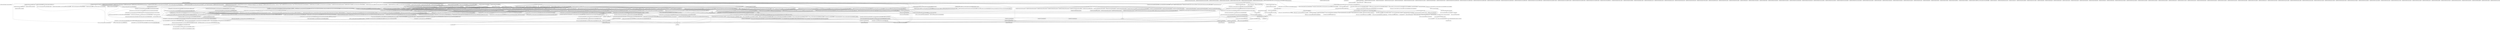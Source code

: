 digraph "Call graph: lammps.ll" {
	label="Call graph: lammps.ll";

	Node0x55da44027b70 [shape=record,label="{_ZN9LAMMPS_NS4Comm16coord2proc_setupEv}"];
	Node0x55da4401f6f0 [shape=record,label="{_ZN9LAMMPS_NS9CommBrick18forward_comm_arrayEiPPd}"];
	Node0x55da439ea030 [shape=record,label="{_ZN9LAMMPS_NS6Modify14post_integrateEv}"];
	Node0x55da439e8e70 [shape=record,label="{_ZN9LAMMPS_NS6Modify17initial_integrateEi}"];
	Node0x55da439e61b0 [shape=record,label="{_ZN9LAMMPS_NS6Modify17setup_pre_reverseEii}"];
	Node0x55da439e3470 [shape=record,label="{_ZN9LAMMPS_NS6Modify19setup_post_neighborEv}"];
	Node0x55da439e49f0 [shape=record,label="{_ZN9LAMMPS_NS6Modify15setup_pre_forceEi}"];
	Node0x55da4453f500 [shape=record,label="{_ZN9LAMMPS_NS6LAMMPS12has_git_infoEv}"];
	Node0x55da43b0b750 [shape=record,label="{_ZN9LAMMPS_NS6LAMMPS10git_commitEv}"];
	Node0x55da43b02180 [shape=record,label="{_ZN9LAMMPS_NS6LAMMPS10git_branchEv}"];
	Node0x55da43aea2b0 [shape=record,label="{_ZN9LAMMPS_NS6LAMMPS14git_descriptorEv}"];
	Node0x55da43ad49f0 [shape=record,label="{_ZN9LAMMPS_NS6LAMMPSC2ERSt6vectorINSt7__cxx1112basic_stringIcSt11char_traitsIcESaIcEEESaIS7_EEP19ompi_communicator_t}"];
	Node0x55da43ad49f0 -> Node0x55da43ab3e50;
	Node0x55da43ad49f0 -> Node0x55da43e44e80;
	Node0x55da43ad49f0 -> Node0x55da43bef890;
	Node0x55da43ad49f0 -> Node0x55da43b30ff0;
	Node0x55da43ad49f0 -> Node0x55da43b11330;
	Node0x55da43ab3e50 [shape=record,label="{_ZNKSt6vectorINSt7__cxx1112basic_stringIcSt11char_traitsIcESaIcEEESaIS5_EE4sizeEv}"];
	Node0x55da43e44e80 [shape=record,label="{_ZN9LAMMPS_NS6LAMMPS13argv_pointersERSt6vectorINSt7__cxx1112basic_stringIcSt11char_traitsIcESaIcEEESaIS7_EE}"];
	Node0x55da43e44e80 -> Node0x55da43e4b8b0;
	Node0x55da43e44e80 -> Node0x55da43ab3e50;
	Node0x55da43e44e80 -> Node0x55da43e49e00;
	Node0x55da43e44e80 -> Node0x55da43e483b0;
	Node0x55da43e44e80 -> Node0x55da43e46930;
	Node0x55da43e44e80 -> Node0x55da43e522b0;
	Node0x55da43e44e80 -> Node0x55da43e50830;
	Node0x55da43e44e80 -> Node0x55da43e4edb0;
	Node0x55da43e44e80 -> Node0x55da43e4d330;
	Node0x55da43e44e80 -> Node0x55da43e58cb0;
	Node0x55da43e44e80 -> Node0x55da43b11330;
	Node0x55da43e522b0 [shape=record,label="{_ZN9__gnu_cxxneIPNSt7__cxx1112basic_stringIcSt11char_traitsIcESaIcEEESt6vectorIS6_SaIS6_EEEEbRKNS_17__normal_iteratorIT_T0_EESG_}"];
	Node0x55da43e522b0 -> Node0x55da43fc4570;
	Node0x55da43bef890 [shape=record,label="{_ZNSt6vectorIPcSaIS0_EE4dataEv}"];
	Node0x55da43bef890 -> Node0x55da43e57230;
	Node0x55da43b30ff0 [shape=record,label="{_ZN9LAMMPS_NS6LAMMPSC2EiPPcP19ompi_communicator_t}"];
	Node0x55da43b30ff0 -> Node0x55da43e557b0;
	Node0x55da43b30ff0 -> Node0x55da43e53d30;
	Node0x55da43b30ff0 -> Node0x55da43e64630;
	Node0x55da43b30ff0 -> Node0x55da43e5f6b0;
	Node0x55da43b30ff0 -> Node0x55da43ec2cb0;
	Node0x55da43b30ff0 -> Node0x55da43e5dc30;
	Node0x55da43b30ff0 -> Node0x55da43e5c1b0;
	Node0x55da43b30ff0 -> Node0x55da43e5a730;
	Node0x55da43b30ff0 -> Node0x55da43e660b0;
	Node0x55da43b30ff0 -> Node0x55da43ec96b0;
	Node0x55da43b30ff0 -> Node0x55da43e62bb0;
	Node0x55da43b30ff0 -> Node0x55da43ebdd30;
	Node0x55da43b30ff0 -> Node0x55da43e71a30;
	Node0x55da43b30ff0 -> Node0x55da43e734b0;
	Node0x55da43b30ff0 -> Node0x55da4453f500;
	Node0x55da43b30ff0 -> Node0x55da43e61130;
	Node0x55da43b30ff0 -> Node0x55da43e8c230;
	Node0x55da43b30ff0 -> Node0x55da43e6cab0;
	Node0x55da43b30ff0 -> Node0x55da43aea2b0;
	Node0x55da43b30ff0 -> Node0x55da43e6b030;
	Node0x55da43b30ff0 -> Node0x55da43e695b0;
	Node0x55da43b30ff0 -> Node0x55da43e67b30;
	Node0x55da43b30ff0 -> Node0x55da43ec7c30;
	Node0x55da43b30ff0 -> Node0x55da43ebf7b0;
	Node0x55da43b30ff0 -> Node0x55da43ec1230;
	Node0x55da43b30ff0 -> Node0x55da43e6ffb0;
	Node0x55da43b30ff0 -> Node0x55da43eb7330;
	Node0x55da43b30ff0 -> Node0x55da43eb8db0;
	Node0x55da43b30ff0 -> Node0x55da43e7d3b0;
	Node0x55da43b30ff0 -> Node0x55da43eba830;
	Node0x55da43b30ff0 -> Node0x55da43ebc2b0;
	Node0x55da43b30ff0 -> Node0x55da43eb0930;
	Node0x55da43b30ff0 -> Node0x55da43e6e530;
	Node0x55da43b30ff0 -> Node0x55da43e79eb0;
	Node0x55da43b30ff0 -> Node0x55da43e78430;
	Node0x55da43b30ff0 -> Node0x55da43eb23b0;
	Node0x55da43b30ff0 -> Node0x55da43e769b0;
	Node0x55da43b30ff0 -> Node0x55da43e74f30;
	Node0x55da43b30ff0 -> Node0x55da43e808b0;
	Node0x55da43b30ff0 -> Node0x55da43e7ee30;
	Node0x55da43b30ff0 -> Node0x55da43eb58b0;
	Node0x55da43b30ff0 -> Node0x55da43eb3e30;
	Node0x55da43b30ff0 -> Node0x55da43ea9f30;
	Node0x55da43b30ff0 -> Node0x55da43e96130;
	Node0x55da43b30ff0 -> Node0x55da43ead430;
	Node0x55da43b30ff0 -> Node0x55da43eab9b0;
	Node0x55da43b30ff0 -> Node0x55da43eaeeb0;
	Node0x55da43b30ff0 -> Node0x55da43e99630;
	Node0x55da43b30ff0 -> Node0x55da43e946b0;
	Node0x55da43b30ff0 -> Node0x55da43e88d30;
	Node0x55da43b30ff0 -> Node0x55da43ea4fb0;
	Node0x55da43b30ff0 -> Node0x55da43ea6a30;
	Node0x55da43b30ff0 -> Node0x55da43ea84b0;
	Node0x55da43b30ff0 -> Node0x55da43ea3530;
	Node0x55da43b30ff0 -> Node0x55da43e9cb30;
	Node0x55da43b30ff0 -> Node0x55da43e9e5b0;
	Node0x55da43b30ff0 -> Node0x55da43e7b930;
	Node0x55da43b30ff0 -> Node0x55da43ea0030;
	Node0x55da43b30ff0 -> Node0x55da43ea1ab0;
	Node0x55da43b30ff0 -> Node0x55da43e97bb0;
	Node0x55da43b30ff0 -> Node0x55da43e911b0;
	Node0x55da43b30ff0 -> Node0x55da43e92c30;
	Node0x55da43b30ff0 -> Node0x55da43e9b0b0;
	Node0x55da43b30ff0 -> Node0x55da43e8f730;
	Node0x55da43b30ff0 -> Node0x55da43e8a7b0;
	Node0x55da43b30ff0 -> Node0x55da43e83db0;
	Node0x55da43b30ff0 -> Node0x55da43e8dcb0;
	Node0x55da43b30ff0 -> Node0x55da43e82330;
	Node0x55da43b30ff0 -> Node0x55da43e85830;
	Node0x55da43b30ff0 -> Node0x55da43e872b0;
	Node0x55da43e734b0 [shape=record,label="{_ZN3fmt6v9_lmp7vformatB5cxx11ENS0_17basic_string_viewIcEENS0_17basic_format_argsINS0_20basic_format_contextINS0_8appenderEcEEEE}"];
	Node0x55da43e557b0 [shape=record,label="{_Znwm}"];
	Node0x55da43e53d30 [shape=record,label="{_ZN9LAMMPS_NS6MemoryC1EPNS_6LAMMPSE}"];
	Node0x55da43e6ffb0 [shape=record,label="{_ZdlPv}"];
	Node0x55da43e5f6b0 [shape=record,label="{_ZN9LAMMPS_NS5ErrorC1EPNS_6LAMMPSE}"];
	Node0x55da43e5dc30 [shape=record,label="{_ZN9LAMMPS_NS8UniverseC1EPNS_6LAMMPSEP19ompi_communicator_t}"];
	Node0x55da43e660b0 [shape=record,label="{_ZN9LAMMPS_NS5utils8date2numERKNSt7__cxx1112basic_stringIcSt11char_traitsIcESaIcEEE}"];
	Node0x55da43e5c1b0 [shape=record,label="{_ZNSaIcEC1Ev}"];
	Node0x55da43e5a730 [shape=record,label="{_ZNSt7__cxx1112basic_stringIcSt11char_traitsIcESaIcEEC2IS3_EEPKcRKS3_}"];
	Node0x55da43e5a730 -> Node0x55da43ecb130;
	Node0x55da43e5a730 -> Node0x55da43ed9270;
	Node0x55da43e5a730 -> Node0x55da43e6cab0;
	Node0x55da43e5a730 -> Node0x55da43ed8530;
	Node0x55da43e5a730 -> Node0x55da43ed6ab0;
	Node0x55da43e64630 [shape=record,label="{_ZNSt7__cxx1112basic_stringIcSt11char_traitsIcESaIcEED1Ev}"];
	Node0x55da43e62bb0 [shape=record,label="{_ZNSaIcED1Ev}"];
	Node0x55da43e61130 [shape=record,label="{_ZSteqIcSt11char_traitsIcESaIcEEbRKNSt7__cxx1112basic_stringIT_T0_T1_EEPKS5_}"];
	Node0x55da43e61130 -> Node0x55da43ed5030;
	Node0x55da43e71a30 [shape=record,label="{_ZNSt7__cxx1112basic_stringIcSt11char_traitsIcESaIcEEpLERKS4_}"];
	Node0x55da43e6e530 [shape=record,label="{_ZN9LAMMPS_NS8platform8walltimeEv}"];
	Node0x55da43ec61b0 [shape=record,label="{__gxx_personality_v0}"];
	Node0x55da43b11330 [shape=record,label="{_ZNSt6vectorIPcSaIS0_EED2Ev}"];
	Node0x55da43b11330 -> Node0x55da43ec4730;
	Node0x55da43b11330 -> Node0x55da43ed00b0;
	Node0x55da43b11330 -> Node0x55da43ece630;
	Node0x55da43b11330 -> Node0x55da43eccbb0;
	Node0x55da43eab9b0 [shape=record,label="{_ZN3fmt6v9_lmp6vprintEP8_IO_FILENS0_17basic_string_viewIcEENS0_17basic_format_argsINS0_20basic_format_contextINS0_8appenderEcEEEE}"];
	Node0x55da43e79eb0 [shape=record,label="{_ZN9LAMMPS_NS6LAMMPS14init_pkg_listsEv}"];
	Node0x55da43e79eb0 -> Node0x55da43e557b0;
	Node0x55da43e79eb0 -> Node0x55da43edef30;
	Node0x55da43e79eb0 -> Node0x55da43e5c1b0;
	Node0x55da43e79eb0 -> Node0x55da43e5a730;
	Node0x55da43e79eb0 -> Node0x55da43ee3eb0;
	Node0x55da43e79eb0 -> Node0x55da43ec7c30;
	Node0x55da43e79eb0 -> Node0x55da43e64630;
	Node0x55da43e79eb0 -> Node0x55da43e62bb0;
	Node0x55da43e78430 [shape=record,label="{strcmp}"];
	Node0x55da43e769b0 [shape=record,label="{MPI_Comm_rank}"];
	Node0x55da43e74f30 [shape=record,label="{MPI_Comm_size}"];
	Node0x55da43e808b0 [shape=record,label="{atoi}"];
	Node0x55da43e7ee30 [shape=record,label="{MPI_Comm_split}"];
	Node0x55da43e7d3b0 [shape=record,label="{_ZN9LAMMPS_NS5utils6strdupERKNSt7__cxx1112basic_stringIcSt11char_traitsIcESaIcEEE}"];
	Node0x55da43e7b930 [shape=record,label="{_ZN9LAMMPS_NS5Error12universe_allERKNSt7__cxx1112basic_stringIcSt11char_traitsIcESaIcEEEiS8_}"];
	Node0x55da43e872b0 [shape=record,label="{_ZN9LAMMPS_NS6Memory4growIiEEPT_RS3_iPKc}"];
	Node0x55da43e872b0 -> Node0x55da43ee2430;
	Node0x55da43e872b0 -> Node0x55da43ee09b0;
	Node0x55da43e85830 [shape=record,label="{isdigit}"];
	Node0x55da43e83db0 [shape=record,label="{_ZN9LAMMPS_NS8Universe9add_worldEPc}"];
	Node0x55da43e82330 [shape=record,label="{_ZN9LAMMPS_NS8Universe7reorderEPcS1_}"];
	Node0x55da43e8dcb0 [shape=record,label="{_ZdaPv}"];
	Node0x55da43e8a7b0 [shape=record,label="{_ZN9LAMMPS_NS8Universe10consistentEv}"];
	Node0x55da43e88d30 [shape=record,label="{fopen}"];
	Node0x55da43e911b0 [shape=record,label="{_ZN9LAMMPS_NS5Error12universe_oneERKNSt7__cxx1112basic_stringIcSt11char_traitsIcESaIcEEEiS8_}"];
	Node0x55da43e946b0 [shape=record,label="{_ZN9LAMMPS_NS5utils11getsyserrorB5cxx11Ev}"];
	Node0x55da43e9b0b0 [shape=record,label="{_ZN9LAMMPS_NS5Error13universe_warnERKNSt7__cxx1112basic_stringIcSt11char_traitsIcESaIcEEEiS8_}"];
	Node0x55da43e8f730 [shape=record,label="{_ZStplIcSt11char_traitsIcESaIcEENSt7__cxx1112basic_stringIT_T0_T1_EEPKS5_OS8_}"];
	Node0x55da43e8f730 -> Node0x55da43edfc70;
	Node0x55da43e8f730 -> Node0x55da43efa470;
	Node0x55da43e99630 [shape=record,label="{_ZN9LAMMPS_NS5Error3oneIJRPcNSt7__cxx1112basic_stringIcSt11char_traitsIcESaIcEEEEEEvRKS9_iSB_DpOT_}"];
	Node0x55da43e99630 -> Node0x55da43ef9730;
	Node0x55da43e99630 -> Node0x55da43e92c30;
	Node0x55da43e99630 -> Node0x55da43ef89f0;
	Node0x55da43e96130 [shape=record,label="{_ZN9LAMMPS_NS5utils7logmesgEPNS_6LAMMPSERKNSt7__cxx1112basic_stringIcSt11char_traitsIcESaIcEEE}"];
	Node0x55da43ea1ab0 [shape=record,label="{_ZN9LAMMPS_NS5Error7warningERKNSt7__cxx1112basic_stringIcSt11char_traitsIcESaIcEEEiS8_}"];
	Node0x55da43ea0030 [shape=record,label="{_ZN9LAMMPS_NS5utils13flush_buffersEPNS_6LAMMPSE}"];
	Node0x55da43e9e5b0 [shape=record,label="{_ZNSt7__cxx1112basic_stringIcSt11char_traitsIcESaIcEEC1Ev}"];
	Node0x55da43ea84b0 [shape=record,label="{_ZNSt7__cxx1112basic_stringIcSt11char_traitsIcESaIcEEaSEOS4_}"];
	Node0x55da43ea6a30 [shape=record,label="{_ZNKSt7__cxx1112basic_stringIcSt11char_traitsIcESaIcEE5c_strEv}"];
	Node0x55da43ea4fb0 [shape=record,label="{_ZN9LAMMPS_NS5Error3oneIJRNSt7__cxx1112basic_stringIcSt11char_traitsIcESaIcEEES7_EEEvRKS7_iSA_DpOT_}"];
	Node0x55da43ea4fb0 -> Node0x55da43ef9730;
	Node0x55da43ea4fb0 -> Node0x55da43ef6f70;
	Node0x55da43ea4fb0 -> Node0x55da43ef89f0;
	Node0x55da43eaeeb0 [shape=record,label="{setbuf}"];
	Node0x55da43e695b0 [shape=record,label="{llvm.memcpy.p0.p0.i64}"];
	Node0x55da43ea9f30 [shape=record,label="{MPI_Type_size}"];
	Node0x55da43eb58b0 [shape=record,label="{_ZN9LAMMPS_NS5Error3allERKNSt7__cxx1112basic_stringIcSt11char_traitsIcESaIcEEEiS8_}"];
	Node0x55da43eb3e30 [shape=record,label="{_ZN9LAMMPS_NS9KokkosLMPC2EPNS_6LAMMPSEiPPc}"];
	Node0x55da43eb23b0 [shape=record,label="{_ZN9LAMMPS_NS6CiteMeC1EPNS_6LAMMPSEiiPKc}"];
	Node0x55da43eb0930 [shape=record,label="{_ZN9LAMMPS_NS5InputC1EPNS_6LAMMPSEiPPc}"];
	Node0x55da43ebc2b0 [shape=record,label="{llvm.umul.with.overflow.i64}"];
	Node0x55da43eba830 [shape=record,label="{_Znam}"];
	Node0x55da43eb8db0 [shape=record,label="{_ZN9LAMMPS_NS6Memory7destroyIiEEvRPT_}"];
	Node0x55da43eb8db0 -> Node0x55da43ef6230;
	Node0x55da43eb7330 [shape=record,label="{_ZN9LAMMPS_NS6LAMMPS4helpEv}"];
	Node0x55da43eb7330 -> Node0x55da43f07870;
	Node0x55da43eb7330 -> Node0x55da43f0c7f0;
	Node0x55da43eb7330 -> Node0x55da43e5c1b0;
	Node0x55da43eb7330 -> Node0x55da43e5a730;
	Node0x55da43eb7330 -> Node0x55da43f131f0;
	Node0x55da43eb7330 -> Node0x55da43f0a030;
	Node0x55da43eb7330 -> Node0x55da43f0bab0;
	Node0x55da43eb7330 -> Node0x55da43e64630;
	Node0x55da43eb7330 -> Node0x55da43e62bb0;
	Node0x55da43eb7330 -> Node0x55da43f14c70;
	Node0x55da43eb7330 -> Node0x55da43f085b0;
	Node0x55da43eb7330 -> Node0x55da43aea2b0;
	Node0x55da43eb7330 -> Node0x55da43b02180;
	Node0x55da43eb7330 -> Node0x55da4453f500;
	Node0x55da43ec2cb0 [shape=record,label="{_ZN9LAMMPS_NS5Error4doneEi}"];
	Node0x55da43ec1230 [shape=record,label="{_ZN9LAMMPS_NS6LAMMPS6createEv}"];
	Node0x55da43ec1230 -> Node0x55da43e557b0;
	Node0x55da43ec1230 -> Node0x55da43f11770;
	Node0x55da43ec1230 -> Node0x55da43e6ffb0;
	Node0x55da43ec1230 -> Node0x55da43f2e730;
	Node0x55da43ec1230 -> Node0x55da43f10a30;
	Node0x55da43ec1230 -> Node0x55da43f301b0;
	Node0x55da43ec1230 -> Node0x55da43f2b230;
	Node0x55da43ec1230 -> Node0x55da43f17430;
	Node0x55da43ec1230 -> Node0x55da43f262b0;
	Node0x55da43ec1230 -> Node0x55da43f27d30;
	Node0x55da43ec1230 -> Node0x55da43f1c3b0;
	Node0x55da43ec1230 -> Node0x55da43f297b0;
	Node0x55da43ec1230 -> Node0x55da43f24830;
	Node0x55da43ec1230 -> Node0x55da43f1a930;
	Node0x55da43ec1230 -> Node0x55da43f1f8b0;
	Node0x55da43ec1230 -> Node0x55da43e62bb0;
	Node0x55da43ec1230 -> Node0x55da43f18eb0;
	Node0x55da43ec1230 -> Node0x55da43e64630;
	Node0x55da43ec1230 -> Node0x55da43f21330;
	Node0x55da43ec1230 -> Node0x55da43f1de30;
	Node0x55da43ec1230 -> Node0x55da43e5a730;
	Node0x55da43ec1230 -> Node0x55da43e5c1b0;
	Node0x55da43ec1230 -> Node0x55da43f22db0;
	Node0x55da43ebf7b0 [shape=record,label="{_ZN9LAMMPS_NS6LAMMPS11post_createEv}"];
	Node0x55da43ebf7b0 -> Node0x55da43e5c1b0;
	Node0x55da43ebf7b0 -> Node0x55da43e5a730;
	Node0x55da43ebf7b0 -> Node0x55da43ec96b0;
	Node0x55da43ebf7b0 -> Node0x55da43e64630;
	Node0x55da43ebf7b0 -> Node0x55da43e62bb0;
	Node0x55da43ebf7b0 -> Node0x55da43e78430;
	Node0x55da43ebf7b0 -> Node0x55da43eb58b0;
	Node0x55da43ebf7b0 -> Node0x55da43f2d9f0;
	Node0x55da43ebf7b0 -> Node0x55da43ebdd30;
	Node0x55da43ebf7b0 -> Node0x55da43ec7c30;
	Node0x55da43ebf7b0 -> Node0x55da43e9e5b0;
	Node0x55da43ebdd30 [shape=record,label="{_ZNSt7__cxx1112basic_stringIcSt11char_traitsIcESaIcEEpLEPKc}"];
	Node0x55da43ec96b0 [shape=record,label="{_ZN9LAMMPS_NS5Input3oneERKNSt7__cxx1112basic_stringIcSt11char_traitsIcESaIcEEE}"];
	Node0x55da43ec7c30 [shape=record,label="{_ZNSt7__cxx1112basic_stringIcSt11char_traitsIcESaIcEEaSEPKc}"];
	Node0x55da43f2bf70 [shape=record,label="{_ZN9LAMMPS_NS6LAMMPSD2Ev}"];
	Node0x55da43f2bf70 -> Node0x55da43f3bb30;
	Node0x55da43f2bf70 -> Node0x55da43e8dcb0;
	Node0x55da43f2bf70 -> Node0x55da43eccbb0;
	Node0x55da43f2bf70 -> Node0x55da43e6ffb0;
	Node0x55da43f2bf70 -> Node0x55da43e6e530;
	Node0x55da43f2bf70 -> Node0x55da43f3adf0;
	Node0x55da43f2bf70 -> Node0x55da43f3fd70;
	Node0x55da43f2bf70 -> Node0x55da43e6cab0;
	Node0x55da43f2bf70 -> Node0x55da43e6b030;
	Node0x55da43f2bf70 -> Node0x55da43e695b0;
	Node0x55da43f2bf70 -> Node0x55da43f39370;
	Node0x55da43f2bf70 -> Node0x55da43e734b0;
	Node0x55da43f2bf70 -> Node0x55da43e96130;
	Node0x55da43f2bf70 -> Node0x55da43e64630;
	Node0x55da43f2bf70 -> Node0x55da43f378f0;
	Node0x55da43f2bf70 -> Node0x55da43f3c870;
	Node0x55da43f2bf70 -> Node0x55da43f417f0;
	Node0x55da43f3bb30 [shape=record,label="{_ZN9LAMMPS_NS6LAMMPS7destroyEv}"];
	Node0x55da43f3bb30 -> Node0x55da43f3f030;
	Node0x55da43eccbb0 [shape=record,label="{__clang_call_terminate}"];
	Node0x55da43eccbb0 -> Node0x55da43f3d5b0;
	Node0x55da43eccbb0 -> Node0x55da43f4a9b0;
	Node0x55da43f3d5b0 [shape=record,label="{__cxa_begin_catch}"];
	Node0x55da43f4a9b0 [shape=record,label="{_ZSt9terminatev}"];
	Node0x55da43f3adf0 [shape=record,label="{fmod}"];
	Node0x55da43f378f0 [shape=record,label="{fclose}"];
	Node0x55da43f3c870 [shape=record,label="{MPI_Comm_free}"];
	Node0x55da43f417f0 [shape=record,label="{_ZN9LAMMPS_NS9KokkosLMPD2Ev}"];
	Node0x55da43f3fd70 [shape=record,label="{_ZN9LAMMPS_NS20package_styles_listsD2Ev}"];
	Node0x55da43f3fd70 -> Node0x55da43f49c70;
	Node0x55da43f11770 [shape=record,label="{_ZN9LAMMPS_NS10CommKokkosC2EPNS_6LAMMPSE}"];
	Node0x55da43f11770 -> Node0x55da43f48f30;
	Node0x55da43f10a30 [shape=record,label="{_ZN9LAMMPS_NS9CommBrickC1EPNS_6LAMMPSE}"];
	Node0x55da43f17430 [shape=record,label="{_ZN9LAMMPS_NS14NeighborKokkosC2EPNS_6LAMMPSE}"];
	Node0x55da43f17430 -> Node0x55da43f474b0;
	Node0x55da43f1c3b0 [shape=record,label="{_ZN9LAMMPS_NS8NeighborC1EPNS_6LAMMPSE}"];
	Node0x55da43f1a930 [shape=record,label="{_ZN9LAMMPS_NS12DomainKokkosC2EPNS_6LAMMPSE}"];
	Node0x55da43f1a930 -> Node0x55da43f45a30;
	Node0x55da43f18eb0 [shape=record,label="{_ZN9LAMMPS_NS6DomainC1EPNS_6LAMMPSE}"];
	Node0x55da43f1de30 [shape=record,label="{_ZN9LAMMPS_NS10AtomKokkosC2EPNS_6LAMMPSE}"];
	Node0x55da43f1de30 -> Node0x55da43f5b2b0;
	Node0x55da43f22db0 [shape=record,label="{_ZN9LAMMPS_NS4AtomC1EPNS_6LAMMPSE}"];
	Node0x55da43f21330 [shape=record,label="{_ZN9LAMMPS_NS4Atom11create_avecERKNSt7__cxx1112basic_stringIcSt11char_traitsIcESaIcEEEiPPci}"];
	Node0x55da43f1f8b0 [shape=record,label="{_ZN9LAMMPS_NS5GroupC1EPNS_6LAMMPSE}"];
	Node0x55da43f24830 [shape=record,label="{_ZN9LAMMPS_NS5ForceC1EPNS_6LAMMPSE}"];
	Node0x55da43f297b0 [shape=record,label="{_ZN9LAMMPS_NS12ModifyKokkosC2EPNS_6LAMMPSE}"];
	Node0x55da43f297b0 -> Node0x55da43f59830;
	Node0x55da43f27d30 [shape=record,label="{_ZN9LAMMPS_NS6ModifyC1EPNS_6LAMMPSE}"];
	Node0x55da43f262b0 [shape=record,label="{_ZN9LAMMPS_NS6OutputC1EPNS_6LAMMPSE}"];
	Node0x55da43f2b230 [shape=record,label="{_ZN9LAMMPS_NS6UpdateC1EPNS_6LAMMPSE}"];
	Node0x55da43f301b0 [shape=record,label="{_ZN9LAMMPS_NS5TimerC1EPNS_6LAMMPSE}"];
	Node0x55da43f2e730 [shape=record,label="{_ZN9LAMMPS_NS6PythonC1EPNS_6LAMMPSE}"];
	Node0x55da43f2d9f0 [shape=record,label="{_ZN9LAMMPS_NS6Modify13check_packageEPKc}"];
	Node0x55da43f57db0 [shape=record,label="{_ZN9LAMMPS_NS6LAMMPS4initEv}"];
	Node0x55da43f57db0 -> Node0x55da43f56330;
	Node0x55da43f57db0 -> Node0x55da43f6c8f0;
	Node0x55da43f57db0 -> Node0x55da43f6bbb0;
	Node0x55da43f56330 [shape=record,label="{_ZN9LAMMPS_NS6Update4initEv}"];
	Node0x55da43f6c8f0 [shape=record,label="{_ZN9LAMMPS_NS5Force4initEv}"];
	Node0x55da43f6bbb0 [shape=record,label="{_ZN9LAMMPS_NS6Output4initEv}"];
	Node0x55da43f3f030 [shape=record,label="{_ZN9LAMMPS_NS8Variable14purge_atomfileEv}"];
	Node0x55da43edef30 [shape=record,label="{_ZN9LAMMPS_NS20package_styles_listsC2Ev}"];
	Node0x55da43edef30 -> Node0x55da43f6a130;
	Node0x55da43ee3eb0 [shape=record,label="{_ZNSt3mapINSt7__cxx1112basic_stringIcSt11char_traitsIcESaIcEEES5_St4lessIS5_ESaISt4pairIKS5_S5_EEEixEOS5_}"];
	Node0x55da43ee3eb0 -> Node0x55da43f693f0;
	Node0x55da43ee3eb0 -> Node0x55da43f67970;
	Node0x55da43ee3eb0 -> Node0x55da43f77530;
	Node0x55da43ee3eb0 -> Node0x55da43f75ab0;
	Node0x55da43ee3eb0 -> Node0x55da43f74030;
	Node0x55da43ee3eb0 -> Node0x55da43f725b0;
	Node0x55da43ee3eb0 -> Node0x55da43f7df30;
	Node0x55da43ee3eb0 -> Node0x55da43f7c4b0;
	Node0x55da43ee3eb0 -> Node0x55da43f7aa30;
	Node0x55da43ee3eb0 -> Node0x55da43e695b0;
	Node0x55da43f78fb0 [shape=record,label="{_ZN9LAMMPS_NS6LAMMPS16is_installed_pkgEPKc}"];
	Node0x55da43f78fb0 -> Node0x55da43e78430;
	Node0x55da43f7df30 [shape=record,label="{_ZNSt23_Rb_tree_const_iteratorISt4pairIKNSt7__cxx1112basic_stringIcSt11char_traitsIcESaIcEEES6_EEC2ERKSt17_Rb_tree_iteratorIS8_E}"];
	Node0x55da43f84930 [shape=record,label="{_ZN9LAMMPS_NS6LAMMPS11match_styleEPKcS2_}"];
	Node0x55da43f84930 -> Node0x55da43e78430;
	Node0x55da43f84930 -> Node0x55da43e5c1b0;
	Node0x55da43f84930 -> Node0x55da43e5a730;
	Node0x55da43f84930 -> Node0x55da43f82eb0;
	Node0x55da43f84930 -> Node0x55da43f67970;
	Node0x55da43f84930 -> Node0x55da43f81430;
	Node0x55da43f84930 -> Node0x55da43e64630;
	Node0x55da43f84930 -> Node0x55da43e62bb0;
	Node0x55da43f84930 -> Node0x55da43ea6a30;
	Node0x55da43f84930 -> Node0x55da43ee3eb0;
	Node0x55da43f81430 [shape=record,label="{_ZStneRKSt17_Rb_tree_iteratorISt4pairIKNSt7__cxx1112basic_stringIcSt11char_traitsIcESaIcEEES6_EESB_}"];
	Node0x55da43f82eb0 [shape=record,label="{_ZNSt3mapINSt7__cxx1112basic_stringIcSt11char_traitsIcESaIcEEES5_St4lessIS5_ESaISt4pairIKS5_S5_EEE4findERS9_}"];
	Node0x55da43f82eb0 -> Node0x55da43f7f9b0;
	Node0x55da43f67970 [shape=record,label="{_ZNSt3mapINSt7__cxx1112basic_stringIcSt11char_traitsIcESaIcEEES5_St4lessIS5_ESaISt4pairIKS5_S5_EEE3endEv}"];
	Node0x55da43f67970 -> Node0x55da43f8b330;
	Node0x55da43f7f9b0 [shape=record,label="{_ZNSt8_Rb_treeINSt7__cxx1112basic_stringIcSt11char_traitsIcESaIcEEESt4pairIKS5_S5_ESt10_Select1stIS8_ESt4lessIS5_ESaIS8_EE4findERS7_}"];
	Node0x55da43f7f9b0 -> Node0x55da43fc5ff0;
	Node0x55da43f7f9b0 -> Node0x55da44686710;
	Node0x55da43f7f9b0 -> Node0x55da44686790;
	Node0x55da43f7f9b0 -> Node0x55da43f8b330;
	Node0x55da43f7f9b0 -> Node0x55da43f77530;
	Node0x55da43f7f9b0 -> Node0x55da43a3eaf0;
	Node0x55da43f7f9b0 -> Node0x55da43f725b0;
	Node0x55da43f7f9b0 -> Node0x55da43e695b0;
	Node0x55da43f898b0 [shape=record,label="{_ZNK9LAMMPS_NS6LAMMPS15non_pair_suffixEv}"];
	Node0x55da43f8b330 [shape=record,label="{_ZNSt8_Rb_treeINSt7__cxx1112basic_stringIcSt11char_traitsIcESaIcEEESt4pairIKS5_S5_ESt10_Select1stIS8_ESt4lessIS5_ESaIS8_EE3endEv}"];
	Node0x55da43f8b330 -> Node0x55da44686590;
	Node0x55da43f07870 [shape=record,label="{_ZN9LAMMPS_NS8platform10is_consoleEP8_IO_FILE}"];
	Node0x55da43f0c7f0 [shape=record,label="{getenv}"];
	Node0x55da43f0bab0 [shape=record,label="{_ZN9LAMMPS_NS8platform5popenERKNSt7__cxx1112basic_stringIcSt11char_traitsIcESaIcEEES8_}"];
	Node0x55da43f0a030 [shape=record,label="{fprintf}"];
	Node0x55da43f085b0 [shape=record,label="{_ZN9LAMMPS_NS6LAMMPS12print_configEP8_IO_FILE}"];
	Node0x55da43f085b0 -> Node0x55da43e6cab0;
	Node0x55da43f085b0 -> Node0x55da43f87e30;
	Node0x55da43f085b0 -> Node0x55da43f870f0;
	Node0x55da43f085b0 -> Node0x55da43e695b0;
	Node0x55da43f085b0 -> Node0x55da43eab9b0;
	Node0x55da43f085b0 -> Node0x55da43e64630;
	Node0x55da43f085b0 -> Node0x55da43f99470;
	Node0x55da43f085b0 -> Node0x55da43f90ff0;
	Node0x55da43f085b0 -> Node0x55da43f95f70;
	Node0x55da43f085b0 -> Node0x55da43f944f0;
	Node0x55da43f085b0 -> Node0x55da43f92a70;
	Node0x55da43f085b0 -> Node0x55da43f0a030;
	Node0x55da43f085b0 -> Node0x55da43fab7f0;
	Node0x55da43f085b0 -> Node0x55da43fa6870;
	Node0x55da43f085b0 -> Node0x55da43f9e3f0;
	Node0x55da43f085b0 -> Node0x55da43fa82f0;
	Node0x55da43f085b0 -> Node0x55da43f979f0;
	Node0x55da43f085b0 -> Node0x55da43fa9d70;
	Node0x55da43f085b0 -> Node0x55da43f9c970;
	Node0x55da43f085b0 -> Node0x55da43fa4df0;
	Node0x55da43f085b0 -> Node0x55da43f9fe70;
	Node0x55da43f085b0 -> Node0x55da43fa18f0;
	Node0x55da43f085b0 -> Node0x55da43e5c1b0;
	Node0x55da43f085b0 -> Node0x55da43e5a730;
	Node0x55da43f085b0 -> Node0x55da43f9aef0;
	Node0x55da43f085b0 -> Node0x55da43fa3370;
	Node0x55da43f085b0 -> Node0x55da43e62bb0;
	Node0x55da43f14c70 [shape=record,label="{_ZL11print_styleP8_IO_FILEPKcRi}"];
	Node0x55da43f14c70 -> Node0x55da43fafa30;
	Node0x55da43f14c70 -> Node0x55da43e5c1b0;
	Node0x55da43f14c70 -> Node0x55da43e5a730;
	Node0x55da43f14c70 -> Node0x55da43f0a030;
	Node0x55da43f14c70 -> Node0x55da43fab7f0;
	Node0x55da43f14c70 -> Node0x55da43fadfb0;
	Node0x55da43f14c70 -> Node0x55da43e62bb0;
	Node0x55da43f14c70 -> Node0x55da43e64630;
	Node0x55da43f131f0 [shape=record,label="{_ZN9LAMMPS_NS8platform6pcloseEP8_IO_FILE}"];
	Node0x55da43f87e30 [shape=record,label="{_ZN9LAMMPS_NS8platform7os_infoB5cxx11Ev}"];
	Node0x55da43f90ff0 [shape=record,label="{_ZN9LAMMPS_NS8platform13compiler_infoB5cxx11Ev}"];
	Node0x55da43f95f70 [shape=record,label="{_ZN9LAMMPS_NS8platform15openmp_standardB5cxx11Ev}"];
	Node0x55da43f944f0 [shape=record,label="{_ZN9LAMMPS_NS8platform12cxx_standardB5cxx11Ev}"];
	Node0x55da43f979f0 [shape=record,label="{_ZN9LAMMPS_NS8platform8mpi_infoB5cxx11ERiS1_}"];
	Node0x55da43f9aef0 [shape=record,label="{_ZN9LAMMPS_NS4Info20get_accelerator_infoERKNSt7__cxx1112basic_stringIcSt11char_traitsIcESaIcEEE}"];
	Node0x55da43f99470 [shape=record,label="{fputs}"];
	Node0x55da43f9e3f0 [shape=record,label="{_ZN9LAMMPS_NS4Info16has_gzip_supportEv}"];
	Node0x55da43fa3370 [shape=record,label="{_ZN9LAMMPS_NS4Info15has_png_supportEv}"];
	Node0x55da43fa18f0 [shape=record,label="{_ZN9LAMMPS_NS4Info16has_jpeg_supportEv}"];
	Node0x55da43f9fe70 [shape=record,label="{_ZN9LAMMPS_NS4Info18has_ffmpeg_supportEv}"];
	Node0x55da43fa4df0 [shape=record,label="{_ZN9LAMMPS_NS4Info22has_fft_single_supportEv}"];
	Node0x55da43fa9d70 [shape=record,label="{_ZN9LAMMPS_NS4Info14has_exceptionsEv}"];
	Node0x55da43fa6870 [shape=record,label="{_ZN9LAMMPS_NS8platform13compress_infoB5cxx11Ev}"];
	Node0x55da43fab7f0 [shape=record,label="{strlen}"];
	Node0x55da43e4b8b0 [shape=record,label="{_ZNSt6vectorIPcSaIS0_EEC2Ev}"];
	Node0x55da43e4b8b0 -> Node0x55da43fac530;
	Node0x55da43e49e00 [shape=record,label="{_ZNSt6vectorIPcSaIS0_EE7reserveEm}"];
	Node0x55da43e49e00 -> Node0x55da43fba670;
	Node0x55da43e49e00 -> Node0x55da43fb8bf0;
	Node0x55da43e49e00 -> Node0x55da43fb7eb0;
	Node0x55da43e49e00 -> Node0x55da43fb6430;
	Node0x55da43e49e00 -> Node0x55da43fbc0f0;
	Node0x55da43e49e00 -> Node0x55da43ec4730;
	Node0x55da43e49e00 -> Node0x55da43fc1070;
	Node0x55da43e49e00 -> Node0x55da43fbf5f0;
	Node0x55da43e483b0 [shape=record,label="{_ZNSt6vectorINSt7__cxx1112basic_stringIcSt11char_traitsIcESaIcEEESaIS5_EE5beginEv}"];
	Node0x55da43e483b0 -> Node0x55da43fbdb70;
	Node0x55da43e46930 [shape=record,label="{_ZNSt6vectorINSt7__cxx1112basic_stringIcSt11char_traitsIcESaIcEEESaIS5_EE3endEv}"];
	Node0x55da43e46930 -> Node0x55da43fbdb70;
	Node0x55da43e50830 [shape=record,label="{_ZNK9__gnu_cxx17__normal_iteratorIPNSt7__cxx1112basic_stringIcSt11char_traitsIcESaIcEEESt6vectorIS6_SaIS6_EEEdeEv}"];
	Node0x55da43e4d330 [shape=record,label="{_ZNSt6vectorIPcSaIS0_EE9push_backEOS0_}"];
	Node0x55da43e4d330 -> Node0x55da43fc94f0;
	Node0x55da43e4edb0 [shape=record,label="{_ZNSt7__cxx1112basic_stringIcSt11char_traitsIcESaIcEE4dataEv}"];
	Node0x55da43e58cb0 [shape=record,label="{_ZN9__gnu_cxx17__normal_iteratorIPNSt7__cxx1112basic_stringIcSt11char_traitsIcESaIcEEESt6vectorIS6_SaIS6_EEEppEv}"];
	Node0x55da43f49c70 [shape=record,label="{_ZNSt3mapINSt7__cxx1112basic_stringIcSt11char_traitsIcESaIcEEES5_St4lessIS5_ESaISt4pairIKS5_S5_EEED2Ev}"];
	Node0x55da43f49c70 -> Node0x55da43fc7a70;
	Node0x55da43fc7a70 [shape=record,label="{_ZNSt8_Rb_treeINSt7__cxx1112basic_stringIcSt11char_traitsIcESaIcEEESt4pairIKS5_S5_ESt10_Select1stIS8_ESt4lessIS5_ESaIS8_EED2Ev}"];
	Node0x55da43fc7a70 -> Node0x55da43fc5ff0;
	Node0x55da43fc7a70 -> Node0x55da43fcaf70;
	Node0x55da43fc7a70 -> Node0x55da43fcf1b0;
	Node0x55da43fc7a70 -> Node0x55da43eccbb0;
	Node0x55da43fc5ff0 [shape=record,label="{_ZNSt8_Rb_treeINSt7__cxx1112basic_stringIcSt11char_traitsIcESaIcEEESt4pairIKS5_S5_ESt10_Select1stIS8_ESt4lessIS5_ESaIS8_EE8_M_beginEv}"];
	Node0x55da43fcaf70 [shape=record,label="{_ZNSt8_Rb_treeINSt7__cxx1112basic_stringIcSt11char_traitsIcESaIcEEESt4pairIKS5_S5_ESt10_Select1stIS8_ESt4lessIS5_ESaIS8_EE8_M_eraseEPSt13_Rb_tree_nodeIS8_E}"];
	Node0x55da43fcaf70 -> Node0x55da43fd4130;
	Node0x55da43fcaf70 -> Node0x55da43fcaf70;
	Node0x55da43fcaf70 -> Node0x55da43fd33f0;
	Node0x55da43fcaf70 -> Node0x55da43fd1970;
	Node0x55da43fcf1b0 [shape=record,label="{_ZNSt8_Rb_treeINSt7__cxx1112basic_stringIcSt11char_traitsIcESaIcEEESt4pairIKS5_S5_ESt10_Select1stIS8_ESt4lessIS5_ESaIS8_EE13_Rb_tree_implISC_Lb1EED2Ev}"];
	Node0x55da43fcf1b0 -> Node0x55da43fcfef0;
	Node0x55da43fd4130 [shape=record,label="{_ZNSt8_Rb_treeINSt7__cxx1112basic_stringIcSt11char_traitsIcESaIcEEESt4pairIKS5_S5_ESt10_Select1stIS8_ESt4lessIS5_ESaIS8_EE8_S_rightEPSt18_Rb_tree_node_base}"];
	Node0x55da43fd33f0 [shape=record,label="{_ZNSt8_Rb_treeINSt7__cxx1112basic_stringIcSt11char_traitsIcESaIcEEESt4pairIKS5_S5_ESt10_Select1stIS8_ESt4lessIS5_ESaIS8_EE7_S_leftEPSt18_Rb_tree_node_base}"];
	Node0x55da43fd1970 [shape=record,label="{_ZNSt8_Rb_treeINSt7__cxx1112basic_stringIcSt11char_traitsIcESaIcEEESt4pairIKS5_S5_ESt10_Select1stIS8_ESt4lessIS5_ESaIS8_EE12_M_drop_nodeEPSt13_Rb_tree_nodeIS8_E}"];
	Node0x55da43fd1970 -> Node0x55da43fdd2f0;
	Node0x55da43fd1970 -> Node0x55da43fdb870;
	Node0x55da43fdd2f0 [shape=record,label="{_ZNSt8_Rb_treeINSt7__cxx1112basic_stringIcSt11char_traitsIcESaIcEEESt4pairIKS5_S5_ESt10_Select1stIS8_ESt4lessIS5_ESaIS8_EE15_M_destroy_nodeEPSt13_Rb_tree_nodeIS8_E}"];
	Node0x55da43fdd2f0 -> Node0x55da43fdab30;
	Node0x55da43fdd2f0 -> Node0x55da43fd90b0;
	Node0x55da43fdd2f0 -> Node0x55da43fd8370;
	Node0x55da43fdd2f0 -> Node0x55da43eccbb0;
	Node0x55da43fd8370 [shape=record,label="{_ZNSt16allocator_traitsISaISt13_Rb_tree_nodeISt4pairIKNSt7__cxx1112basic_stringIcSt11char_traitsIcESaIcEEES7_EEEE7destroyIS9_EEvRSB_PT_}"];
	Node0x55da43fd8370 -> Node0x55da43fe5770;
	Node0x55da43fdb870 [shape=record,label="{_ZNSt8_Rb_treeINSt7__cxx1112basic_stringIcSt11char_traitsIcESaIcEEESt4pairIKS5_S5_ESt10_Select1stIS8_ESt4lessIS5_ESaIS8_EE11_M_put_nodeEPSt13_Rb_tree_nodeIS8_E}"];
	Node0x55da43fdb870 -> Node0x55da43fdab30;
	Node0x55da43fdb870 -> Node0x55da43fe64b0;
	Node0x55da43fdb870 -> Node0x55da43eccbb0;
	Node0x55da43fe64b0 [shape=record,label="{_ZNSt16allocator_traitsISaISt13_Rb_tree_nodeISt4pairIKNSt7__cxx1112basic_stringIcSt11char_traitsIcESaIcEEES7_EEEE10deallocateERSB_PSA_m}"];
	Node0x55da43fe64b0 -> Node0x55da43ff10f0;
	Node0x55da43fdab30 [shape=record,label="{_ZNSt8_Rb_treeINSt7__cxx1112basic_stringIcSt11char_traitsIcESaIcEEESt4pairIKS5_S5_ESt10_Select1stIS8_ESt4lessIS5_ESaIS8_EE21_M_get_Node_allocatorEv}"];
	Node0x55da43fe5770 [shape=record,label="{_ZN9__gnu_cxx13new_allocatorISt13_Rb_tree_nodeISt4pairIKNSt7__cxx1112basic_stringIcSt11char_traitsIcESaIcEEES8_EEE7destroyISA_EEvPT_}"];
	Node0x55da43fe5770 -> Node0x55da43fe2270;
	Node0x55da43fd90b0 [shape=record,label="{_ZNSt13_Rb_tree_nodeISt4pairIKNSt7__cxx1112basic_stringIcSt11char_traitsIcESaIcEEES6_EE9_M_valptrEv}"];
	Node0x55da43fd90b0 -> Node0x55da43fe3cf0;
	Node0x55da43fe2270 [shape=record,label="{_ZNSt4pairIKNSt7__cxx1112basic_stringIcSt11char_traitsIcESaIcEEES5_ED2Ev}"];
	Node0x55da43fe2270 -> Node0x55da43e64630;
	Node0x55da43fe3cf0 [shape=record,label="{_ZN9__gnu_cxx16__aligned_membufISt4pairIKNSt7__cxx1112basic_stringIcSt11char_traitsIcESaIcEEES7_EE6_M_ptrEv}"];
	Node0x55da43fe3cf0 -> Node0x55da43fe1530;
	Node0x55da43fe1530 [shape=record,label="{_ZN9__gnu_cxx16__aligned_membufISt4pairIKNSt7__cxx1112basic_stringIcSt11char_traitsIcESaIcEEES7_EE7_M_addrEv}"];
	Node0x55da43fcfef0 [shape=record,label="{_ZNSaISt13_Rb_tree_nodeISt4pairIKNSt7__cxx1112basic_stringIcSt11char_traitsIcESaIcEEES6_EEED2Ev}"];
	Node0x55da43fcfef0 -> Node0x55da43fef670;
	Node0x55da43ff10f0 [shape=record,label="{_ZN9__gnu_cxx13new_allocatorISt13_Rb_tree_nodeISt4pairIKNSt7__cxx1112basic_stringIcSt11char_traitsIcESaIcEEES8_EEE10deallocateEPSB_m}"];
	Node0x55da43ff10f0 -> Node0x55da43e6ffb0;
	Node0x55da43fef670 [shape=record,label="{_ZN9__gnu_cxx13new_allocatorISt13_Rb_tree_nodeISt4pairIKNSt7__cxx1112basic_stringIcSt11char_traitsIcESaIcEEES8_EEED2Ev}"];
	Node0x55da43f48f30 [shape=record,label="{_ZN9LAMMPS_NS9CommBrickC2EPNS_6LAMMPSE}"];
	Node0x55da43fedbf0 [shape=record,label="{_ZN9LAMMPS_NS10CommKokkosD2Ev}"];
	Node0x55da43fedbf0 -> Node0x55da43fec170;
	Node0x55da43ffbd30 [shape=record,label="{_ZN9LAMMPS_NS10CommKokkosD0Ev}"];
	Node0x55da43ffbd30 -> Node0x55da43fedbf0;
	Node0x55da43ffbd30 -> Node0x55da43e6ffb0;
	Node0x55da43ffaff0 [shape=record,label="{_ZN9LAMMPS_NS9CommBrick4initEv}"];
	Node0x55da43ff9570 [shape=record,label="{_ZN9LAMMPS_NS4Comm13set_proc_gridEi}"];
	Node0x55da43ff7af0 [shape=record,label="{_ZN9LAMMPS_NS9CommBrick5setupEv}"];
	Node0x55da43ffff70 [shape=record,label="{_ZN9LAMMPS_NS9CommBrick12forward_commEi}"];
	Node0x55da44004ef0 [shape=record,label="{_ZN9LAMMPS_NS9CommBrick12reverse_commEv}"];
	Node0x55da44003470 [shape=record,label="{_ZN9LAMMPS_NS9CommBrick8exchangeEv}"];
	Node0x55da440019f0 [shape=record,label="{_ZN9LAMMPS_NS9CommBrick7bordersEv}"];
	Node0x55da44009e70 [shape=record,label="{_ZN9LAMMPS_NS9CommBrick12forward_commEPNS_4PairE}"];
	Node0x55da4400edf0 [shape=record,label="{_ZN9LAMMPS_NS9CommBrick12reverse_commEPNS_4PairE}"];
	Node0x55da4400d370 [shape=record,label="{_ZN9LAMMPS_NS9CommBrick12forward_commEPNS_4BondE}"];
	Node0x55da4400b8f0 [shape=record,label="{_ZN9LAMMPS_NS9CommBrick12reverse_commEPNS_4BondE}"];
	Node0x55da44013d70 [shape=record,label="{_ZN9LAMMPS_NS9CommBrick12forward_commEPNS_3FixEi}"];
	Node0x55da44018cf0 [shape=record,label="{_ZN9LAMMPS_NS9CommBrick12reverse_commEPNS_3FixEi}"];
	Node0x55da44017270 [shape=record,label="{_ZN9LAMMPS_NS9CommBrick21reverse_comm_variableEPNS_3FixE}"];
	Node0x55da440157f0 [shape=record,label="{_ZN9LAMMPS_NS9CommBrick12forward_commEPNS_7ComputeE}"];
	Node0x55da4401dc70 [shape=record,label="{_ZN9LAMMPS_NS9CommBrick12reverse_commEPNS_7ComputeE}"];
	Node0x55da44022bf0 [shape=record,label="{_ZN9LAMMPS_NS9CommBrick12forward_commEPNS_4DumpE}"];
	Node0x55da44021170 [shape=record,label="{_ZN9LAMMPS_NS9CommBrick12reverse_commEPNS_4DumpE}"];
	Node0x55da4402caf0 [shape=record,label="{_ZN9LAMMPS_NS4Comm10coord2procEPdRiS2_S2_}"];
	Node0x55da4402b070 [shape=record,label="{_ZN9LAMMPS_NS9CommBrick12memory_usageEv}"];
	Node0x55da440295f0 [shape=record,label="{_ZN9LAMMPS_NS9CommBrick7extractEPKcRi}"];
	Node0x55da44030d30 [shape=record,label="{_ZN9LAMMPS_NS9CommBrick9grow_sendEii}"];
	Node0x55da44035cb0 [shape=record,label="{_ZN9LAMMPS_NS9CommBrick9grow_recvEi}"];
	Node0x55da44034230 [shape=record,label="{_ZN9LAMMPS_NS9CommBrick9grow_listEii}"];
	Node0x55da440327b0 [shape=record,label="{_ZN9LAMMPS_NS9CommBrick9grow_swapEi}"];
	Node0x55da4403ac30 [shape=record,label="{_ZN9LAMMPS_NS9CommBrick13allocate_swapEi}"];
	Node0x55da4403fbb0 [shape=record,label="{_ZN9LAMMPS_NS9CommBrick14allocate_multiEi}"];
	Node0x55da4403e130 [shape=record,label="{_ZN9LAMMPS_NS9CommBrick17allocate_multioldEi}"];
	Node0x55da4403c6b0 [shape=record,label="{_ZN9LAMMPS_NS9CommBrick9free_swapEv}"];
	Node0x55da44044b30 [shape=record,label="{_ZN9LAMMPS_NS9CommBrick10free_multiEv}"];
	Node0x55da44049ab0 [shape=record,label="{_ZN9LAMMPS_NS9CommBrick13free_multioldEv}"];
	Node0x55da43fec170 [shape=record,label="{_ZN9LAMMPS_NS9CommBrickD2Ev}"];
	Node0x55da43f474b0 [shape=record,label="{_ZN9LAMMPS_NS8NeighborC2EPNS_6LAMMPSE}"];
	Node0x55da44048030 [shape=record,label="{_ZN9LAMMPS_NS14NeighborKokkosD2Ev}"];
	Node0x55da44048030 -> Node0x55da440465b0;
	Node0x55da4404f770 [shape=record,label="{_ZN9LAMMPS_NS14NeighborKokkosD0Ev}"];
	Node0x55da4404f770 -> Node0x55da44048030;
	Node0x55da4404f770 -> Node0x55da43e6ffb0;
	Node0x55da440546f0 [shape=record,label="{_ZN9LAMMPS_NS8Neighbor4initEv}"];
	Node0x55da44052c70 [shape=record,label="{_ZN9LAMMPS_NS8Neighbor14check_distanceEv}"];
	Node0x55da440511f0 [shape=record,label="{_ZN9LAMMPS_NS8Neighbor5buildEi}"];
	Node0x55da44056170 [shape=record,label="{_ZN9LAMMPS_NS8Neighbor14build_topologyEv}"];
	Node0x55da44060070 [shape=record,label="{_ZN9LAMMPS_NS8Neighbor13init_topologyEv}"];
	Node0x55da4405e5f0 [shape=record,label="{_ZN9LAMMPS_NS8Neighbor22init_cutneighsq_kokkosEi}"];
	Node0x55da4405cb70 [shape=record,label="{_ZN9LAMMPS_NS8Neighbor18create_kokkos_listEi}"];
	Node0x55da4405b0f0 [shape=record,label="{_ZN9LAMMPS_NS8Neighbor19init_ex_type_kokkosEi}"];
	Node0x55da440677b0 [shape=record,label="{_ZN9LAMMPS_NS8Neighbor18init_ex_bit_kokkosEv}"];
	Node0x55da44065d30 [shape=record,label="{_ZN9LAMMPS_NS8Neighbor22init_ex_mol_bit_kokkosEv}"];
	Node0x55da440642b0 [shape=record,label="{_ZN9LAMMPS_NS8Neighbor24grow_ex_mol_intra_kokkosEv}"];
	Node0x55da44062830 [shape=record,label="{_ZN9LAMMPS_NS8Neighbor18set_binsize_kokkosEv}"];
	Node0x55da440465b0 [shape=record,label="{_ZN9LAMMPS_NS8NeighborD2Ev}"];
	Node0x55da43f45a30 [shape=record,label="{_ZN9LAMMPS_NS6DomainC2EPNS_6LAMMPSE}"];
	Node0x55da443e3950 [shape=record,label="{_ZN9LAMMPS_NS12DomainKokkosD2Ev}"];
	Node0x55da443e3950 -> Node0x55da4406e1b0;
	Node0x55da4406c700 [shape=record,label="{_ZN9LAMMPS_NS12DomainKokkosD0Ev}"];
	Node0x55da4406c700 -> Node0x55da443e3950;
	Node0x55da4406c700 -> Node0x55da43e6ffb0;
	Node0x55da4406b9f0 [shape=record,label="{_ZN9LAMMPS_NS6Domain4initEv}"];
	Node0x55da444a3df0 [shape=record,label="{_ZN9LAMMPS_NS6Domain14set_global_boxEv}"];
	Node0x55da444c3210 [shape=record,label="{_ZN9LAMMPS_NS6Domain13set_lamda_boxEv}"];
	Node0x55da43a09650 [shape=record,label="{_ZN9LAMMPS_NS6Domain13set_local_boxEv}"];
	Node0x55da43a14010 [shape=record,label="{_ZN9LAMMPS_NS6Domain9reset_boxEv}"];
	Node0x55da43954d20 [shape=record,label="{_ZN9LAMMPS_NS6Domain3pbcEv}"];
	Node0x55da43951fe0 [shape=record,label="{_ZN9LAMMPS_NS6Domain7lamda2xEi}"];
	Node0x55da43954390 [shape=record,label="{_ZN9LAMMPS_NS6Domain7x2lamdaEi}"];
	Node0x55da43957360 [shape=record,label="{_ZN9LAMMPS_NS6Domain7lamda2xEPdS1_}"];
	Node0x55da43954dd0 [shape=record,label="{_ZN9LAMMPS_NS6Domain7x2lamdaEPdS1_}"];
	Node0x55da4406e1b0 [shape=record,label="{_ZN9LAMMPS_NS6DomainD2Ev}"];
	Node0x55da43f5b2b0 [shape=record,label="{_ZN9LAMMPS_NS4AtomC2EPNS_6LAMMPSE}"];
	Node0x55da439545b0 [shape=record,label="{_ZN9LAMMPS_NS10AtomKokkosD2Ev}"];
	Node0x55da439545b0 -> Node0x55da43955fd0;
	Node0x55da43958210 [shape=record,label="{_ZN9LAMMPS_NS10AtomKokkosD0Ev}"];
	Node0x55da43958210 -> Node0x55da439545b0;
	Node0x55da43958210 -> Node0x55da43e6ffb0;
	Node0x55da43955d50 [shape=record,label="{_ZN9LAMMPS_NS4Atom8new_avecERKNSt7__cxx1112basic_stringIcSt11char_traitsIcESaIcEEEiRi}"];
	Node0x55da43af11c0 [shape=record,label="{_ZN9LAMMPS_NS4Atom4initEv}"];
	Node0x55da43ae1ce0 [shape=record,label="{_ZN9LAMMPS_NS4Atom20allocate_type_arraysEv}"];
	Node0x55da43a59250 [shape=record,label="{_ZN9LAMMPS_NS4Atom4sortEv}"];
	Node0x55da43a7add0 [shape=record,label="{_ZN9LAMMPS_NS4Atom10add_customEPKcii}"];
	Node0x55da43ede1f0 [shape=record,label="{_ZN9LAMMPS_NS4Atom13remove_customEiii}"];
	Node0x55da4458f130 [shape=record,label="{_ZN9LAMMPS_NS4Atom3mapEi}"];
	Node0x55da4453f580 [shape=record,label="{_ZN9LAMMPS_NS4Atom8map_initEi}"];
	Node0x55da439574f0 [shape=record,label="{_ZN9LAMMPS_NS4Atom9map_clearEv}"];
	Node0x55da43954630 [shape=record,label="{_ZN9LAMMPS_NS4Atom7map_setEv}"];
	Node0x55da43957940 [shape=record,label="{_ZN9LAMMPS_NS4Atom7map_oneEii}"];
	Node0x55da439532c0 [shape=record,label="{_ZN9LAMMPS_NS4Atom10map_deleteEv}"];
	Node0x55da439523d0 [shape=record,label="{_ZN9LAMMPS_NS4Atom13map_find_hashEi}"];
	Node0x55da43955fd0 [shape=record,label="{_ZN9LAMMPS_NS4AtomD2Ev}"];
	Node0x55da43f59830 [shape=record,label="{_ZN9LAMMPS_NS6ModifyC2EPNS_6LAMMPSE}"];
	Node0x55da439509e0 [shape=record,label="{_ZN9LAMMPS_NS12ModifyKokkosD2Ev}"];
	Node0x55da439509e0 -> Node0x55da43957ee0;
	Node0x55da43957780 [shape=record,label="{_ZN9LAMMPS_NS12ModifyKokkosD0Ev}"];
	Node0x55da43957780 -> Node0x55da439509e0;
	Node0x55da43957780 -> Node0x55da43e6ffb0;
	Node0x55da43952930 [shape=record,label="{_ZN9LAMMPS_NS6Modify4initEv}"];
	Node0x55da43953ea0 [shape=record,label="{_ZN9LAMMPS_NS6Modify5setupEi}"];
	Node0x55da43a4a130 [shape=record,label="{_ZN9LAMMPS_NS6Modify18setup_pre_exchangeEv}"];
	Node0x55da439e07e0 [shape=record,label="{_ZN9LAMMPS_NS6Modify18setup_pre_neighborEv}"];
	Node0x55da439ebe20 [shape=record,label="{_ZN9LAMMPS_NS6Modify12pre_exchangeEv}"];
	Node0x55da439ed150 [shape=record,label="{_ZN9LAMMPS_NS6Modify12pre_neighborEv}"];
	Node0x55da439eed40 [shape=record,label="{_ZN9LAMMPS_NS6Modify13post_neighborEv}"];
	Node0x55da43a09130 [shape=record,label="{_ZN9LAMMPS_NS6Modify9pre_forceEi}"];
	Node0x55da43a15680 [shape=record,label="{_ZN9LAMMPS_NS6Modify11pre_reverseEii}"];
	Node0x55da43a16f10 [shape=record,label="{_ZN9LAMMPS_NS6Modify10post_forceEi}"];
	Node0x55da43a17650 [shape=record,label="{_ZN9LAMMPS_NS6Modify15final_integrateEv}"];
	Node0x55da43a1b050 [shape=record,label="{_ZN9LAMMPS_NS6Modify15fused_integrateEi}"];
	Node0x55da43a1b5f0 [shape=record,label="{_ZN9LAMMPS_NS6Modify11end_of_stepEv}"];
	Node0x55da4449c5d0 [shape=record,label="{_ZN9LAMMPS_NS6Modify13energy_coupleEv}"];
	Node0x55da43a1ceb0 [shape=record,label="{_ZN9LAMMPS_NS6Modify13energy_globalEv}"];
	Node0x55da43a1d930 [shape=record,label="{_ZN9LAMMPS_NS6Modify11energy_atomEiPd}"];
	Node0x55da43a1ed50 [shape=record,label="{_ZN9LAMMPS_NS6Modify8post_runEv}"];
	Node0x55da43a320c0 [shape=record,label="{_ZN9LAMMPS_NS6Modify16create_attributeEi}"];
	Node0x55da43a3dda0 [shape=record,label="{_ZN9LAMMPS_NS6Modify21setup_pre_force_respaEii}"];
	Node0x55da43a3e6d0 [shape=record,label="{_ZN9LAMMPS_NS6Modify23initial_integrate_respaEiii}"];
	Node0x55da43a3f750 [shape=record,label="{_ZN9LAMMPS_NS6Modify20post_integrate_respaEii}"];
	Node0x55da43a40790 [shape=record,label="{_ZN9LAMMPS_NS6Modify15pre_force_respaEiii}"];
	Node0x55da43a42310 [shape=record,label="{_ZN9LAMMPS_NS6Modify16post_force_respaEiii}"];
	Node0x55da43a443e0 [shape=record,label="{_ZN9LAMMPS_NS6Modify21final_integrate_respaEii}"];
	Node0x55da43a461c0 [shape=record,label="{_ZN9LAMMPS_NS6Modify16min_pre_exchangeEv}"];
	Node0x55da43a47a40 [shape=record,label="{_ZN9LAMMPS_NS6Modify16min_pre_neighborEv}"];
	Node0x55da43a4aa10 [shape=record,label="{_ZN9LAMMPS_NS6Modify17min_post_neighborEv}"];
	Node0x55da43a4b7e0 [shape=record,label="{_ZN9LAMMPS_NS6Modify13min_pre_forceEi}"];
	Node0x55da43a4cce0 [shape=record,label="{_ZN9LAMMPS_NS6Modify15min_pre_reverseEii}"];
	Node0x55da43a4ed60 [shape=record,label="{_ZN9LAMMPS_NS6Modify14min_post_forceEi}"];
	Node0x55da43a4f640 [shape=record,label="{_ZN9LAMMPS_NS6Modify10min_energyEPd}"];
	Node0x55da43a519e0 [shape=record,label="{_ZN9LAMMPS_NS6Modify9min_storeEv}"];
	Node0x55da43a53090 [shape=record,label="{_ZN9LAMMPS_NS6Modify8min_stepEdPd}"];
	Node0x55da43a54a40 [shape=record,label="{_ZN9LAMMPS_NS6Modify14min_clearstoreEv}"];
	Node0x55da43a55ee0 [shape=record,label="{_ZN9LAMMPS_NS6Modify13min_pushstoreEv}"];
	Node0x55da43a58770 [shape=record,label="{_ZN9LAMMPS_NS6Modify12min_popstoreEv}"];
	Node0x55da43a5ad00 [shape=record,label="{_ZN9LAMMPS_NS6Modify9max_alphaEPd}"];
	Node0x55da43a5c130 [shape=record,label="{_ZN9LAMMPS_NS6Modify7min_dofEv}"];
	Node0x55da43a5db80 [shape=record,label="{_ZN9LAMMPS_NS6Modify13min_reset_refEv}"];
	Node0x55da43957ee0 [shape=record,label="{_ZN9LAMMPS_NS6ModifyD2Ev}"];
	Node0x55da43f6a130 [shape=record,label="{_ZNSt3mapINSt7__cxx1112basic_stringIcSt11char_traitsIcESaIcEEES5_St4lessIS5_ESaISt4pairIKS5_S5_EEEC2Ev}"];
	Node0x55da43f6a130 -> Node0x55da43a5f580;
	Node0x55da43a61300 [shape=record,label="{_ZNSt8_Rb_treeINSt7__cxx1112basic_stringIcSt11char_traitsIcESaIcEEESt4pairIKS5_S5_ESt10_Select1stIS8_ESt4lessIS5_ESaIS8_EE13_Rb_tree_implISC_Lb1EEC2Ev}"];
	Node0x55da43a61300 -> Node0x55da43a62630;
	Node0x55da43a61300 -> Node0x55da43a64440;
	Node0x55da43a61300 -> Node0x55da43a65290;
	Node0x55da43a5f580 [shape=record,label="{_ZNSt8_Rb_treeINSt7__cxx1112basic_stringIcSt11char_traitsIcESaIcEEESt4pairIKS5_S5_ESt10_Select1stIS8_ESt4lessIS5_ESaIS8_EEC2Ev}"];
	Node0x55da43a5f580 -> Node0x55da43a61300;
	Node0x55da43a62630 [shape=record,label="{_ZNSaISt13_Rb_tree_nodeISt4pairIKNSt7__cxx1112basic_stringIcSt11char_traitsIcESaIcEEES6_EEEC2Ev}"];
	Node0x55da43a62630 -> Node0x55da43a661a0;
	Node0x55da43a64440 [shape=record,label="{_ZNSt20_Rb_tree_key_compareISt4lessINSt7__cxx1112basic_stringIcSt11char_traitsIcESaIcEEEEEC2Ev}"];
	Node0x55da43a65290 [shape=record,label="{_ZNSt15_Rb_tree_headerC2Ev}"];
	Node0x55da43a65290 -> Node0x55da43a672f0;
	Node0x55da43a65290 -> Node0x55da43eccbb0;
	Node0x55da43a661a0 [shape=record,label="{_ZN9__gnu_cxx13new_allocatorISt13_Rb_tree_nodeISt4pairIKNSt7__cxx1112basic_stringIcSt11char_traitsIcESaIcEEES8_EEEC2Ev}"];
	Node0x55da43a672f0 [shape=record,label="{_ZNSt15_Rb_tree_header8_M_resetEv}"];
	Node0x55da43fafa30 [shape=record,label="{isupper}"];
	Node0x55da43fadfb0 [shape=record,label="{_ZN9LAMMPS_NS5utils8strmatchERKNSt7__cxx1112basic_stringIcSt11char_traitsIcESaIcEEES8_}"];
	Node0x55da43fac530 [shape=record,label="{_ZNSt12_Vector_baseIPcSaIS0_EEC2Ev}"];
	Node0x55da43fac530 -> Node0x55da43a68550;
	Node0x55da43a68550 [shape=record,label="{_ZNSt12_Vector_baseIPcSaIS0_EE12_Vector_implC2Ev}"];
	Node0x55da43a68550 -> Node0x55da43a694c0;
	Node0x55da43a68550 -> Node0x55da43a6a300;
	Node0x55da43a694c0 [shape=record,label="{_ZNSaIPcEC2Ev}"];
	Node0x55da43a694c0 -> Node0x55da43a6aa00;
	Node0x55da43a6a300 [shape=record,label="{_ZNSt12_Vector_baseIPcSaIS0_EE17_Vector_impl_dataC2Ev}"];
	Node0x55da43a6aa00 [shape=record,label="{_ZN9__gnu_cxx13new_allocatorIPcEC2Ev}"];
	Node0x55da43edfc70 [shape=record,label="{_ZNSt7__cxx1112basic_stringIcSt11char_traitsIcESaIcEE6insertEmPKc}"];
	Node0x55da43efa470 [shape=record,label="{_ZNSt7__cxx1112basic_stringIcSt11char_traitsIcESaIcEEC1EOS4_}"];
	Node0x55da43ed00b0 [shape=record,label="{_ZSt8_DestroyIPPcS0_EvT_S2_RSaIT0_E}"];
	Node0x55da43ed00b0 -> Node0x55da43a6ed10;
	Node0x55da43ec4730 [shape=record,label="{_ZNSt12_Vector_baseIPcSaIS0_EE19_M_get_Tp_allocatorEv}"];
	Node0x55da43ece630 [shape=record,label="{_ZNSt12_Vector_baseIPcSaIS0_EED2Ev}"];
	Node0x55da43ece630 -> Node0x55da43fbf5f0;
	Node0x55da43ece630 -> Node0x55da43a70d00;
	Node0x55da43ece630 -> Node0x55da43eccbb0;
	Node0x55da43a6ed10 [shape=record,label="{_ZSt8_DestroyIPPcEvT_S2_}"];
	Node0x55da43a6ed10 -> Node0x55da43a71e50;
	Node0x55da43a71e50 [shape=record,label="{_ZNSt12_Destroy_auxILb1EE9__destroyIPPcEEvT_S4_}"];
	Node0x55da43fbf5f0 [shape=record,label="{_ZNSt12_Vector_baseIPcSaIS0_EE13_M_deallocateEPS0_m}"];
	Node0x55da43fbf5f0 -> Node0x55da43a72700;
	Node0x55da43a70d00 [shape=record,label="{_ZNSt12_Vector_baseIPcSaIS0_EE12_Vector_implD2Ev}"];
	Node0x55da43a70d00 -> Node0x55da43a74080;
	Node0x55da43a72700 [shape=record,label="{_ZNSt16allocator_traitsISaIPcEE10deallocateERS1_PS0_m}"];
	Node0x55da43a72700 -> Node0x55da43a75ad0;
	Node0x55da43a75ad0 [shape=record,label="{_ZN9__gnu_cxx13new_allocatorIPcE10deallocateEPS1_m}"];
	Node0x55da43a75ad0 -> Node0x55da43e6ffb0;
	Node0x55da43a74080 [shape=record,label="{_ZNSaIPcED2Ev}"];
	Node0x55da43a74080 -> Node0x55da43a77b10;
	Node0x55da43a77b10 [shape=record,label="{_ZN9__gnu_cxx13new_allocatorIPcED2Ev}"];
	Node0x55da43e57230 [shape=record,label="{_ZNKSt6vectorIPcSaIS0_EE11_M_data_ptrIS0_EEPT_S5_}"];
	Node0x55da43ecb130 [shape=record,label="{_ZNSt7__cxx1112basic_stringIcSt11char_traitsIcESaIcEE13_M_local_dataEv}"];
	Node0x55da43ed9270 [shape=record,label="{_ZNSt7__cxx1112basic_stringIcSt11char_traitsIcESaIcEE12_Alloc_hiderC1EPcRKS3_}"];
	Node0x55da43ed8530 [shape=record,label="{_ZNSt7__cxx1112basic_stringIcSt11char_traitsIcESaIcEE12_M_constructIPKcEEvT_S8_}"];
	Node0x55da43ed8530 -> Node0x55da43a79f10;
	Node0x55da43e6cab0 [shape=record,label="{_ZNSt11char_traitsIcE6lengthEPKc}"];
	Node0x55da43e6cab0 -> Node0x55da43a7c980;
	Node0x55da43e6cab0 -> Node0x55da43fab7f0;
	Node0x55da43ed6ab0 [shape=record,label="{_ZNSt7__cxx1112basic_stringIcSt11char_traitsIcESaIcEE12_Alloc_hiderD2Ev}"];
	Node0x55da43ed6ab0 -> Node0x55da43a7ebd0;
	Node0x55da43a79f10 [shape=record,label="{_ZNSt7__cxx1112basic_stringIcSt11char_traitsIcESaIcEE16_M_construct_auxIPKcEEvT_S8_St12__false_type}"];
	Node0x55da43a79f10 -> Node0x55da43a80350;
	Node0x55da43a80350 [shape=record,label="{_ZNSt7__cxx1112basic_stringIcSt11char_traitsIcESaIcEE12_M_constructIPKcEEvT_S8_St20forward_iterator_tag}"];
	Node0x55da43a80350 -> Node0x55da43a818d0;
	Node0x55da43a80350 -> Node0x55da43a83370;
	Node0x55da43a80350 -> Node0x55da43a83c20;
	Node0x55da43a80350 -> Node0x55da43a85460;
	Node0x55da43a80350 -> Node0x55da43a86360;
	Node0x55da43a80350 -> Node0x55da43a87180;
	Node0x55da43a80350 -> Node0x55da43a89920;
	Node0x55da43a80350 -> Node0x55da43a8a7d0;
	Node0x55da43a80350 -> Node0x55da43f3d5b0;
	Node0x55da43a80350 -> Node0x55da43a8b5f0;
	Node0x55da43a80350 -> Node0x55da43a8c640;
	Node0x55da43a80350 -> Node0x55da43a8d460;
	Node0x55da43a80350 -> Node0x55da43a8ee90;
	Node0x55da43a80350 -> Node0x55da43eccbb0;
	Node0x55da43a818d0 [shape=record,label="{_ZN9__gnu_cxx17__is_null_pointerIKcEEbPT_}"];
	Node0x55da43a83370 [shape=record,label="{_ZSt19__throw_logic_errorPKc}"];
	Node0x55da43a83c20 [shape=record,label="{_ZSt8distanceIPKcENSt15iterator_traitsIT_E15difference_typeES3_S3_}"];
	Node0x55da43a83c20 -> Node0x55da43a8f740;
	Node0x55da43a83c20 -> Node0x55da43a92820;
	Node0x55da43a86360 [shape=record,label="{_ZNSt7__cxx1112basic_stringIcSt11char_traitsIcESaIcEE7_M_dataEPc}"];
	Node0x55da43a85460 [shape=record,label="{_ZNSt7__cxx1112basic_stringIcSt11char_traitsIcESaIcEE9_M_createERmm}"];
	Node0x55da43a87180 [shape=record,label="{_ZNSt7__cxx1112basic_stringIcSt11char_traitsIcESaIcEE11_M_capacityEm}"];
	Node0x55da43a8a7d0 [shape=record,label="{_ZNSt7__cxx1112basic_stringIcSt11char_traitsIcESaIcEE13_S_copy_charsEPcPKcS7_}"];
	Node0x55da43a89920 [shape=record,label="{_ZNKSt7__cxx1112basic_stringIcSt11char_traitsIcESaIcEE7_M_dataEv}"];
	Node0x55da43a8b5f0 [shape=record,label="{_ZNSt7__cxx1112basic_stringIcSt11char_traitsIcESaIcEE10_M_disposeEv}"];
	Node0x55da43a8c640 [shape=record,label="{__cxa_rethrow}"];
	Node0x55da43a8d460 [shape=record,label="{__cxa_end_catch}"];
	Node0x55da43a8ee90 [shape=record,label="{_ZNSt7__cxx1112basic_stringIcSt11char_traitsIcESaIcEE13_M_set_lengthEm}"];
	Node0x55da43a92820 [shape=record,label="{_ZSt10__distanceIPKcENSt15iterator_traitsIT_E15difference_typeES3_S3_St26random_access_iterator_tag}"];
	Node0x55da43a8f740 [shape=record,label="{_ZSt19__iterator_categoryIPKcENSt15iterator_traitsIT_E17iterator_categoryERKS3_}"];
	Node0x55da43a7c980 [shape=record,label="{_ZN9__gnu_cxx11char_traitsIcE6lengthEPKc}"];
	Node0x55da43a7c980 -> Node0x55da43a97980;
	Node0x55da43a97980 [shape=record,label="{_ZN9__gnu_cxx11char_traitsIcE2eqERKcS3_}"];
	Node0x55da43a7ebd0 [shape=record,label="{_ZNSaIcED2Ev}"];
	Node0x55da43ed5030 [shape=record,label="{_ZNKSt7__cxx1112basic_stringIcSt11char_traitsIcESaIcEE7compareEPKc}"];
	Node0x55da43e67b30 [shape=record,label="{_ZN3fmt6v9_lmp16make_format_argsINS0_20basic_format_contextINS0_8appenderEcEEJRPKcEEENS0_16format_arg_storeIT_JDpNSt9remove_cvINSt16remove_referenceIT0_E4typeEE4typeEEEEDpOSC_}"];
	Node0x55da43e67b30 -> Node0x55da43e695b0;
	Node0x55da43ee2430 [shape=record,label="{_ZN9LAMMPS_NS6Memory6createIiEEPT_RS3_iPKc}"];
	Node0x55da43ee2430 -> Node0x55da43a9b110;
	Node0x55da43ee09b0 [shape=record,label="{_ZN9LAMMPS_NS6Memory8sreallocEPvlPKc}"];
	Node0x55da43a9b110 [shape=record,label="{_ZN9LAMMPS_NS6Memory7smallocElPKc}"];
	Node0x55da43e8c230 [shape=record,label="{_ZN3fmt6v9_lmp16make_format_argsINS0_20basic_format_contextINS0_8appenderEcEEJRPcEEENS0_16format_arg_storeIT_JDpNSt9remove_cvINSt16remove_referenceIT0_E4typeEE4typeEEEEDpOSB_}"];
	Node0x55da43e8c230 -> Node0x55da43e695b0;
	Node0x55da43e92c30 [shape=record,label="{_ZN3fmt6v9_lmp16make_format_argsINS0_20basic_format_contextINS0_8appenderEcEEJRPcRNSt7__cxx1112basic_stringIcSt11char_traitsIcESaIcEEEEEENS0_16format_arg_storeIT_JDpNSt9remove_cvINSt16remove_referenceIT0_E4typeEE4typeEEEEDpOSI_}"];
	Node0x55da43e92c30 -> Node0x55da43a9d030;
	Node0x55da43e92c30 -> Node0x55da43e695b0;
	Node0x55da43e92c30 -> Node0x55da43a9dc10;
	Node0x55da43e92c30 -> Node0x55da43a9e8f0;
	Node0x55da43a9d030 [shape=record,label="{_ZN3fmt6v9_lmp6detail14to_string_viewIcSt11char_traitsIcESaIcEEENS0_17basic_string_viewIT_EERKNSt7__cxx1112basic_stringIS7_T0_T1_EE}"];
	Node0x55da43a9d030 -> Node0x55da43ef9730;
	Node0x55da43ef9730 [shape=record,label="{_ZN3fmt6v9_lmp17basic_string_viewIcEC2ISt11char_traitsIcESaIcEEERKNSt7__cxx1112basic_stringIcT_T0_EE}"];
	Node0x55da43ef9730 -> Node0x55da43a9f930;
	Node0x55da43ef9730 -> Node0x55da43aa0050;
	Node0x55da43a9f930 [shape=record,label="{_ZNKSt7__cxx1112basic_stringIcSt11char_traitsIcESaIcEE4dataEv}"];
	Node0x55da43aa0050 [shape=record,label="{_ZNKSt7__cxx1112basic_stringIcSt11char_traitsIcESaIcEE4sizeEv}"];
	Node0x55da43a9dc10 [shape=record,label="{_ZNK3fmt6v9_lmp17basic_string_viewIcE4dataEv}"];
	Node0x55da43a9e8f0 [shape=record,label="{_ZNK3fmt6v9_lmp17basic_string_viewIcE4sizeEv}"];
	Node0x55da43ef89f0 [shape=record,label="{_ZN9LAMMPS_NS5Error4_oneERKNSt7__cxx1112basic_stringIcSt11char_traitsIcESaIcEEEiN3fmt6v9_lmp17basic_string_viewIcEENSA_17basic_format_argsINSA_20basic_format_contextINSA_8appenderEcEEEE}"];
	Node0x55da43e97bb0 [shape=record,label="{_ZN3fmt6v9_lmp16make_format_argsINS0_20basic_format_contextINS0_8appenderEcEEJRPKcRNSt7__cxx1112basic_stringIcSt11char_traitsIcESaIcEEEEEENS0_16format_arg_storeIT_JDpNSt9remove_cvINSt16remove_referenceIT0_E4typeEE4typeEEEEDpOSJ_}"];
	Node0x55da43e97bb0 -> Node0x55da43a9d030;
	Node0x55da43e97bb0 -> Node0x55da43e695b0;
	Node0x55da43e97bb0 -> Node0x55da43a9dc10;
	Node0x55da43e97bb0 -> Node0x55da43a9e8f0;
	Node0x55da43e9cb30 [shape=record,label="{_ZN3fmt6v9_lmp16make_format_argsINS0_20basic_format_contextINS0_8appenderEcEEJRiEEENS0_16format_arg_storeIT_JDpNSt9remove_cvINSt16remove_referenceIT0_E4typeEE4typeEEEEDpOSA_}"];
	Node0x55da43e9cb30 -> Node0x55da43e695b0;
	Node0x55da43ef6f70 [shape=record,label="{_ZN3fmt6v9_lmp16make_format_argsINS0_20basic_format_contextINS0_8appenderEcEEJRNSt7__cxx1112basic_stringIcSt11char_traitsIcESaIcEEESB_EEENS0_16format_arg_storeIT_JDpNSt9remove_cvINSt16remove_referenceIT0_E4typeEE4typeEEEEDpOSG_}"];
	Node0x55da43ef6f70 -> Node0x55da43a9d030;
	Node0x55da43ef6f70 -> Node0x55da43e695b0;
	Node0x55da43ef6f70 -> Node0x55da43a9dc10;
	Node0x55da43ef6f70 -> Node0x55da43a9e8f0;
	Node0x55da43ea3530 [shape=record,label="{_ZN3fmt6v9_lmp16make_format_argsINS0_20basic_format_contextINS0_8appenderEcEEJRPcRiEEENS0_16format_arg_storeIT_JDpNSt9remove_cvINSt16remove_referenceIT0_E4typeEE4typeEEEEDpOSC_}"];
	Node0x55da43ea3530 -> Node0x55da43e695b0;
	Node0x55da43ead430 [shape=record,label="{_ZN3fmt6v9_lmp16make_format_argsINS0_20basic_format_contextINS0_8appenderEcEEJRPKcRiEEENS0_16format_arg_storeIT_JDpNSt9remove_cvINSt16remove_referenceIT0_E4typeEE4typeEEEEDpOSD_}"];
	Node0x55da43ead430 -> Node0x55da43e695b0;
	Node0x55da43ef6230 [shape=record,label="{_ZN9LAMMPS_NS6Memory5sfreeEPv}"];
	Node0x55da43f39370 [shape=record,label="{_ZN3fmt6v9_lmp16make_format_argsINS0_20basic_format_contextINS0_8appenderEcEEJRiS5_S5_EEENS0_16format_arg_storeIT_JDpNSt9remove_cvINSt16remove_referenceIT0_E4typeEE4typeEEEEDpOSA_}"];
	Node0x55da43f39370 -> Node0x55da43e695b0;
	Node0x55da43f693f0 [shape=record,label="{_ZNSt3mapINSt7__cxx1112basic_stringIcSt11char_traitsIcESaIcEEES5_St4lessIS5_ESaISt4pairIKS5_S5_EEE11lower_boundERS9_}"];
	Node0x55da43f693f0 -> Node0x55da43aafef0;
	Node0x55da43f77530 [shape=record,label="{_ZSteqRKSt17_Rb_tree_iteratorISt4pairIKNSt7__cxx1112basic_stringIcSt11char_traitsIcESaIcEEES6_EESB_}"];
	Node0x55da43f75ab0 [shape=record,label="{_ZNKSt3mapINSt7__cxx1112basic_stringIcSt11char_traitsIcESaIcEEES5_St4lessIS5_ESaISt4pairIKS5_S5_EEE8key_compEv}"];
	Node0x55da43f75ab0 -> Node0x55da43ab1980;
	Node0x55da43f725b0 [shape=record,label="{_ZNKSt4lessINSt7__cxx1112basic_stringIcSt11char_traitsIcESaIcEEEEclERKS5_S8_}"];
	Node0x55da43f725b0 -> Node0x55da43ab27a0;
	Node0x55da43ab1980 [shape=record,label="{_ZNKSt8_Rb_treeINSt7__cxx1112basic_stringIcSt11char_traitsIcESaIcEEESt4pairIKS5_S5_ESt10_Select1stIS8_ESt4lessIS5_ESaIS8_EE8key_compEv}"];
	Node0x55da43f74030 [shape=record,label="{_ZNKSt17_Rb_tree_iteratorISt4pairIKNSt7__cxx1112basic_stringIcSt11char_traitsIcESaIcEEES6_EEdeEv}"];
	Node0x55da43f74030 -> Node0x55da43fd90b0;
	Node0x55da43f7aa30 [shape=record,label="{_ZNSt8_Rb_treeINSt7__cxx1112basic_stringIcSt11char_traitsIcESaIcEEESt4pairIKS5_S5_ESt10_Select1stIS8_ESt4lessIS5_ESaIS8_EE22_M_emplace_hint_uniqueIJRKSt21piecewise_construct_tSt5tupleIJOS5_EESJ_IJEEEEESt17_Rb_tree_iteratorIS8_ESt23_Rb_tree_const_iteratorIS8_EDpOT_}"];
	Node0x55da43f7aa30 -> Node0x55da43ab4930;
	Node0x55da43f7aa30 -> Node0x55da43e695b0;
	Node0x55da43f7aa30 -> Node0x55da43ab66e0;
	Node0x55da43f7aa30 -> Node0x55da43ab7450;
	Node0x55da43f7aa30 -> Node0x55da43ab8920;
	Node0x55da43f7aa30 -> Node0x55da43f3d5b0;
	Node0x55da43f7aa30 -> Node0x55da43fd1970;
	Node0x55da43f7aa30 -> Node0x55da43a8c640;
	Node0x55da43f7aa30 -> Node0x55da43eccbb0;
	Node0x55da43f7aa30 -> Node0x55da44686590;
	Node0x55da43f7aa30 -> Node0x55da43a8d460;
	Node0x55da43f7aa30 -> Node0x55da44686610;
	Node0x55da43f7c4b0 [shape=record,label="{_ZSt16forward_as_tupleIJNSt7__cxx1112basic_stringIcSt11char_traitsIcESaIcEEEEESt5tupleIJDpOT_EES9_}"];
	Node0x55da43f7c4b0 -> Node0x55da44686690;
	Node0x55da43f7c4b0 -> Node0x55da43eccbb0;
	Node0x55da43aafef0 [shape=record,label="{_ZNSt8_Rb_treeINSt7__cxx1112basic_stringIcSt11char_traitsIcESaIcEEESt4pairIKS5_S5_ESt10_Select1stIS8_ESt4lessIS5_ESaIS8_EE11lower_boundERS7_}"];
	Node0x55da43aafef0 -> Node0x55da43fc5ff0;
	Node0x55da43aafef0 -> Node0x55da44686710;
	Node0x55da43aafef0 -> Node0x55da44686790;
	Node0x55da44686790 [shape=record,label="{_ZNSt8_Rb_treeINSt7__cxx1112basic_stringIcSt11char_traitsIcESaIcEEESt4pairIKS5_S5_ESt10_Select1stIS8_ESt4lessIS5_ESaIS8_EE14_M_lower_boundEPSt13_Rb_tree_nodeIS8_EPSt18_Rb_tree_node_baseRS7_}"];
	Node0x55da44686790 -> Node0x55da43ab66e0;
	Node0x55da44686790 -> Node0x55da43f725b0;
	Node0x55da44686790 -> Node0x55da43fd33f0;
	Node0x55da44686790 -> Node0x55da43fd4130;
	Node0x55da44686790 -> Node0x55da44686590;
	Node0x55da44686710 [shape=record,label="{_ZNSt8_Rb_treeINSt7__cxx1112basic_stringIcSt11char_traitsIcESaIcEEESt4pairIKS5_S5_ESt10_Select1stIS8_ESt4lessIS5_ESaIS8_EE6_M_endEv}"];
	Node0x55da43ab66e0 [shape=record,label="{_ZNSt8_Rb_treeINSt7__cxx1112basic_stringIcSt11char_traitsIcESaIcEEESt4pairIKS5_S5_ESt10_Select1stIS8_ESt4lessIS5_ESaIS8_EE6_S_keyEPKSt13_Rb_tree_nodeIS8_E}"];
	Node0x55da43ab66e0 -> Node0x55da44686970;
	Node0x55da43ab66e0 -> Node0x55da446869f0;
	Node0x55da44686590 [shape=record,label="{_ZNSt17_Rb_tree_iteratorISt4pairIKNSt7__cxx1112basic_stringIcSt11char_traitsIcESaIcEEES6_EEC2EPSt18_Rb_tree_node_base}"];
	Node0x55da446869f0 [shape=record,label="{_ZNKSt10_Select1stISt4pairIKNSt7__cxx1112basic_stringIcSt11char_traitsIcESaIcEEES6_EEclERKS8_}"];
	Node0x55da44686970 [shape=record,label="{_ZNKSt13_Rb_tree_nodeISt4pairIKNSt7__cxx1112basic_stringIcSt11char_traitsIcESaIcEEES6_EE9_M_valptrEv}"];
	Node0x55da44686970 -> Node0x55da44686a70;
	Node0x55da44686a70 [shape=record,label="{_ZNK9__gnu_cxx16__aligned_membufISt4pairIKNSt7__cxx1112basic_stringIcSt11char_traitsIcESaIcEEES7_EE6_M_ptrEv}"];
	Node0x55da44686a70 -> Node0x55da44686af0;
	Node0x55da44686af0 [shape=record,label="{_ZNK9__gnu_cxx16__aligned_membufISt4pairIKNSt7__cxx1112basic_stringIcSt11char_traitsIcESaIcEEES7_EE7_M_addrEv}"];
	Node0x55da43ab27a0 [shape=record,label="{_ZStltIcSt11char_traitsIcESaIcEEbRKNSt7__cxx1112basic_stringIT_T0_T1_EESA_}"];
	Node0x55da43ab27a0 -> Node0x55da44686ba0;
	Node0x55da43ab27a0 -> Node0x55da43eccbb0;
	Node0x55da44686ba0 [shape=record,label="{_ZNKSt7__cxx1112basic_stringIcSt11char_traitsIcESaIcEE7compareERKS4_}"];
	Node0x55da43ab4930 [shape=record,label="{_ZNSt8_Rb_treeINSt7__cxx1112basic_stringIcSt11char_traitsIcESaIcEEESt4pairIKS5_S5_ESt10_Select1stIS8_ESt4lessIS5_ESaIS8_EE14_M_create_nodeIJRKSt21piecewise_construct_tSt5tupleIJOS5_EESJ_IJEEEEEPSt13_Rb_tree_nodeIS8_EDpOT_}"];
	Node0x55da43ab4930 -> Node0x55da44686c50;
	Node0x55da43ab4930 -> Node0x55da43aba6e0;
	Node0x55da43ab7450 [shape=record,label="{_ZNSt8_Rb_treeINSt7__cxx1112basic_stringIcSt11char_traitsIcESaIcEEESt4pairIKS5_S5_ESt10_Select1stIS8_ESt4lessIS5_ESaIS8_EE29_M_get_insert_hint_unique_posESt23_Rb_tree_const_iteratorIS8_ERS7_}"];
	Node0x55da43ab7450 -> Node0x55da43abba10;
	Node0x55da43ab7450 -> Node0x55da44686710;
	Node0x55da43ab7450 -> Node0x55da43abcf50;
	Node0x55da43ab7450 -> Node0x55da43abda80;
	Node0x55da43ab7450 -> Node0x55da43a3eaf0;
	Node0x55da43ab7450 -> Node0x55da43f725b0;
	Node0x55da43ab7450 -> Node0x55da44682ca0;
	Node0x55da43ab7450 -> Node0x55da44682790;
	Node0x55da43ab7450 -> Node0x55da44682810;
	Node0x55da43ab7450 -> Node0x55da44682ba0;
	Node0x55da43ab7450 -> Node0x55da43fd4130;
	Node0x55da43ab7450 -> Node0x55da43e695b0;
	Node0x55da43ab7450 -> Node0x55da44682b20;
	Node0x55da43ab7450 -> Node0x55da43a3f5e0;
	Node0x55da43ab7450 -> Node0x55da44682c20;
	Node0x55da43abcf50 [shape=record,label="{_ZNKSt8_Rb_treeINSt7__cxx1112basic_stringIcSt11char_traitsIcESaIcEEESt4pairIKS5_S5_ESt10_Select1stIS8_ESt4lessIS5_ESaIS8_EE4sizeEv}"];
	Node0x55da44682790 [shape=record,label="{_ZNSt4pairIPSt18_Rb_tree_node_baseS1_EC2IRS1_TnNSt9enable_ifIXclsr5_PCCPE13_CopyMovePairILb1ES1_T_EEEbE4typeELb1EEERKS1_OS6_}"];
	Node0x55da43ab8920 [shape=record,label="{_ZNSt8_Rb_treeINSt7__cxx1112basic_stringIcSt11char_traitsIcESaIcEEESt4pairIKS5_S5_ESt10_Select1stIS8_ESt4lessIS5_ESaIS8_EE14_M_insert_nodeEPSt18_Rb_tree_node_baseSG_PSt13_Rb_tree_nodeIS8_E}"];
	Node0x55da43ab8920 -> Node0x55da44686710;
	Node0x55da43ab8920 -> Node0x55da43ab66e0;
	Node0x55da43ab8920 -> Node0x55da43a3eaf0;
	Node0x55da43ab8920 -> Node0x55da43f725b0;
	Node0x55da43ab8920 -> Node0x55da44682d20;
	Node0x55da43ab8920 -> Node0x55da44686590;
	Node0x55da44682ca0 [shape=record,label="{_ZNSt4pairIPSt18_Rb_tree_node_baseS1_EC2IRS1_TnNSt9enable_ifIXclsr5_PCCPE13_MoveCopyPairILb1ET_S1_EEEbE4typeELb1EEEOS6_RKS1_}"];
	Node0x55da44686610 [shape=record,label="{llvm.trap}"];
	Node0x55da44686c50 [shape=record,label="{_ZNSt8_Rb_treeINSt7__cxx1112basic_stringIcSt11char_traitsIcESaIcEEESt4pairIKS5_S5_ESt10_Select1stIS8_ESt4lessIS5_ESaIS8_EE11_M_get_nodeEv}"];
	Node0x55da44686c50 -> Node0x55da43fdab30;
	Node0x55da44686c50 -> Node0x55da44682dd0;
	Node0x55da43aba6e0 [shape=record,label="{_ZNSt8_Rb_treeINSt7__cxx1112basic_stringIcSt11char_traitsIcESaIcEEESt4pairIKS5_S5_ESt10_Select1stIS8_ESt4lessIS5_ESaIS8_EE17_M_construct_nodeIJRKSt21piecewise_construct_tSt5tupleIJOS5_EESJ_IJEEEEEvPSt13_Rb_tree_nodeIS8_EDpOT_}"];
	Node0x55da43aba6e0 -> Node0x55da43fdab30;
	Node0x55da43aba6e0 -> Node0x55da43fd90b0;
	Node0x55da43aba6e0 -> Node0x55da44682e50;
	Node0x55da43aba6e0 -> Node0x55da43f3d5b0;
	Node0x55da43aba6e0 -> Node0x55da43fdb870;
	Node0x55da43aba6e0 -> Node0x55da43a8c640;
	Node0x55da43aba6e0 -> Node0x55da43a8d460;
	Node0x55da43aba6e0 -> Node0x55da43eccbb0;
	Node0x55da44682dd0 [shape=record,label="{_ZNSt16allocator_traitsISaISt13_Rb_tree_nodeISt4pairIKNSt7__cxx1112basic_stringIcSt11char_traitsIcESaIcEEES7_EEEE8allocateERSB_m}"];
	Node0x55da44682dd0 -> Node0x55da44683020;
	Node0x55da44683020 [shape=record,label="{_ZN9__gnu_cxx13new_allocatorISt13_Rb_tree_nodeISt4pairIKNSt7__cxx1112basic_stringIcSt11char_traitsIcESaIcEEES8_EEE8allocateEmPKv}"];
	Node0x55da44683020 -> Node0x55da446830a0;
	Node0x55da44683020 -> Node0x55da44683150;
	Node0x55da44683020 -> Node0x55da43e557b0;
	Node0x55da446830a0 [shape=record,label="{_ZNK9__gnu_cxx13new_allocatorISt13_Rb_tree_nodeISt4pairIKNSt7__cxx1112basic_stringIcSt11char_traitsIcESaIcEEES8_EEE8max_sizeEv}"];
	Node0x55da44683150 [shape=record,label="{_ZSt17__throw_bad_allocv}"];
	Node0x55da44682e50 [shape=record,label="{_ZNSt16allocator_traitsISaISt13_Rb_tree_nodeISt4pairIKNSt7__cxx1112basic_stringIcSt11char_traitsIcESaIcEEES7_EEEE9constructIS9_JRKSt21piecewise_construct_tSt5tupleIJOS7_EESH_IJEEEEEvRSB_PT_DpOT0_}"];
	Node0x55da44682e50 -> Node0x55da446831d0;
	Node0x55da446831d0 [shape=record,label="{_ZN9__gnu_cxx13new_allocatorISt13_Rb_tree_nodeISt4pairIKNSt7__cxx1112basic_stringIcSt11char_traitsIcESaIcEEES8_EEE9constructISA_JRKSt21piecewise_construct_tSt5tupleIJOS8_EESH_IJEEEEEvPT_DpOT0_}"];
	Node0x55da446831d0 -> Node0x55da44683280;
	Node0x55da446831d0 -> Node0x55da44683330;
	Node0x55da44683280 [shape=record,label="{_ZNSt5tupleIJONSt7__cxx1112basic_stringIcSt11char_traitsIcESaIcEEEEEC2EOS7_}"];
	Node0x55da44683280 -> Node0x55da446833b0;
	Node0x55da44683330 [shape=record,label="{_ZNSt4pairIKNSt7__cxx1112basic_stringIcSt11char_traitsIcESaIcEEES5_EC2IJOS5_EJEEESt21piecewise_construct_tSt5tupleIJDpT_EESB_IJDpT0_EE}"];
	Node0x55da44683330 -> Node0x55da44683430;
	Node0x55da446833b0 [shape=record,label="{_ZNSt11_Tuple_implILm0EJONSt7__cxx1112basic_stringIcSt11char_traitsIcESaIcEEEEEC2EOS7_}"];
	Node0x55da446833b0 -> Node0x55da446834e0;
	Node0x55da446833b0 -> Node0x55da44683590;
	Node0x55da446833b0 -> Node0x55da43eccbb0;
	Node0x55da446834e0 [shape=record,label="{_ZNSt11_Tuple_implILm0EJONSt7__cxx1112basic_stringIcSt11char_traitsIcESaIcEEEEE7_M_headERS7_}"];
	Node0x55da446834e0 -> Node0x55da446836c0;
	Node0x55da44683590 [shape=record,label="{_ZNSt10_Head_baseILm0EONSt7__cxx1112basic_stringIcSt11char_traitsIcESaIcEEELb0EEC2IS5_EEOT_}"];
	Node0x55da446836c0 [shape=record,label="{_ZNSt10_Head_baseILm0EONSt7__cxx1112basic_stringIcSt11char_traitsIcESaIcEEELb0EE7_M_headERS7_}"];
	Node0x55da44683430 [shape=record,label="{_ZNSt4pairIKNSt7__cxx1112basic_stringIcSt11char_traitsIcESaIcEEES5_EC2IJOS5_EJLm0EEJETpTnmJEEERSt5tupleIJDpT_EERSA_IJDpT1_EESt12_Index_tupleIJXspT0_EEESJ_IJXspT2_EEE}"];
	Node0x55da44683430 -> Node0x55da44683740;
	Node0x55da44683430 -> Node0x55da43efa470;
	Node0x55da44683430 -> Node0x55da43e9e5b0;
	Node0x55da446838a0 [shape=record,label="{_ZSt12__get_helperILm0EONSt7__cxx1112basic_stringIcSt11char_traitsIcESaIcEEEJEERT0_RSt11_Tuple_implIXT_EJS7_DpT1_EE}"];
	Node0x55da446838a0 -> Node0x55da446834e0;
	Node0x55da44683740 [shape=record,label="{_ZSt3getILm0EJONSt7__cxx1112basic_stringIcSt11char_traitsIcESaIcEEEEERNSt13tuple_elementIXT_ESt5tupleIJDpT0_EEE4typeERSB_}"];
	Node0x55da44683740 -> Node0x55da446838a0;
	Node0x55da43abba10 [shape=record,label="{_ZNKSt23_Rb_tree_const_iteratorISt4pairIKNSt7__cxx1112basic_stringIcSt11char_traitsIcESaIcEEES6_EE13_M_const_castEv}"];
	Node0x55da43abba10 -> Node0x55da44686590;
	Node0x55da43a3eaf0 [shape=record,label="{_ZNSt8_Rb_treeINSt7__cxx1112basic_stringIcSt11char_traitsIcESaIcEEESt4pairIKS5_S5_ESt10_Select1stIS8_ESt4lessIS5_ESaIS8_EE6_S_keyEPKSt18_Rb_tree_node_base}"];
	Node0x55da43a3eaf0 -> Node0x55da43ab66e0;
	Node0x55da43abda80 [shape=record,label="{_ZNSt8_Rb_treeINSt7__cxx1112basic_stringIcSt11char_traitsIcESaIcEEESt4pairIKS5_S5_ESt10_Select1stIS8_ESt4lessIS5_ESaIS8_EE12_M_rightmostEv}"];
	Node0x55da44682810 [shape=record,label="{_ZNSt8_Rb_treeINSt7__cxx1112basic_stringIcSt11char_traitsIcESaIcEEESt4pairIKS5_S5_ESt10_Select1stIS8_ESt4lessIS5_ESaIS8_EE24_M_get_insert_unique_posERS7_}"];
	Node0x55da44682810 -> Node0x55da43fc5ff0;
	Node0x55da44682810 -> Node0x55da44686710;
	Node0x55da44682810 -> Node0x55da43ab66e0;
	Node0x55da44682810 -> Node0x55da43f725b0;
	Node0x55da44682810 -> Node0x55da43fd33f0;
	Node0x55da44682810 -> Node0x55da43fd4130;
	Node0x55da44682810 -> Node0x55da44686590;
	Node0x55da44682810 -> Node0x55da43abea20;
	Node0x55da44682810 -> Node0x55da43f77530;
	Node0x55da44682810 -> Node0x55da43abfa30;
	Node0x55da44682810 -> Node0x55da44682c20;
	Node0x55da44682810 -> Node0x55da43a3eaf0;
	Node0x55da44682810 -> Node0x55da44682ca0;
	Node0x55da44682b20 [shape=record,label="{_ZNSt8_Rb_treeINSt7__cxx1112basic_stringIcSt11char_traitsIcESaIcEEESt4pairIKS5_S5_ESt10_Select1stIS8_ESt4lessIS5_ESaIS8_EE11_M_leftmostEv}"];
	Node0x55da43abea20 [shape=record,label="{_ZNSt8_Rb_treeINSt7__cxx1112basic_stringIcSt11char_traitsIcESaIcEEESt4pairIKS5_S5_ESt10_Select1stIS8_ESt4lessIS5_ESaIS8_EE5beginEv}"];
	Node0x55da43abea20 -> Node0x55da44686590;
	Node0x55da44682ba0 [shape=record,label="{_ZNSt4pairIPSt18_Rb_tree_node_baseS1_EC2IRS1_S4_TnNSt9enable_ifIXaaclsr5_PCCPE22_MoveConstructiblePairIT_T0_EEclsr5_PCCPE30_ImplicitlyMoveConvertiblePairIS6_S7_EEEbE4typeELb1EEEOS6_OS7_}"];
	Node0x55da44682c20 [shape=record,label="{_ZNSt17_Rb_tree_iteratorISt4pairIKNSt7__cxx1112basic_stringIcSt11char_traitsIcESaIcEEES6_EEmmEv}"];
	Node0x55da44682c20 -> Node0x55da43a3fd00;
	Node0x55da43a3f5e0 [shape=record,label="{_ZNSt17_Rb_tree_iteratorISt4pairIKNSt7__cxx1112basic_stringIcSt11char_traitsIcESaIcEEES6_EEppEv}"];
	Node0x55da43a3f5e0 -> Node0x55da43ac0ed0;
	Node0x55da43abfa30 [shape=record,label="{_ZNSt4pairIPSt18_Rb_tree_node_baseS1_EC2IRPSt13_Rb_tree_nodeIS_IKNSt7__cxx1112basic_stringIcSt11char_traitsIcESaIcEEESA_EERS1_TnNSt9enable_ifIXaaclsr5_PCCPE22_MoveConstructiblePairIT_T0_EEclsr5_PCCPE30_ImplicitlyMoveConvertiblePairISI_SJ_EEEbE4typeELb1EEEOSI_OSJ_}"];
	Node0x55da43a3fd00 [shape=record,label="{_ZSt18_Rb_tree_decrementPSt18_Rb_tree_node_base}"];
	Node0x55da43ac0ed0 [shape=record,label="{_ZSt18_Rb_tree_incrementPSt18_Rb_tree_node_base}"];
	Node0x55da44682d20 [shape=record,label="{_ZSt29_Rb_tree_insert_and_rebalancebPSt18_Rb_tree_node_baseS0_RS_}"];
	Node0x55da44686690 [shape=record,label="{_ZNSt5tupleIJONSt7__cxx1112basic_stringIcSt11char_traitsIcESaIcEEEEEC2IJS5_ETnNSt9enable_ifIXaaaaclsr4_TMCIDpT_EE23_MoveConstructibleTupleISB_EEclsr4_TMCISB_EE31_ImplicitlyMoveConvertibleTupleISB_EEgesZT_Li1EEbE4typeELb1EEEDpOSA_}"];
	Node0x55da44686690 -> Node0x55da43ac4f20;
	Node0x55da43ac4f20 [shape=record,label="{_ZNSt11_Tuple_implILm0EJONSt7__cxx1112basic_stringIcSt11char_traitsIcESaIcEEEEEC2IS5_EEOT_}"];
	Node0x55da43ac4f20 -> Node0x55da44683590;
	Node0x55da43f870f0 [shape=record,label="{_ZN3fmt6v9_lmp16make_format_argsINS0_20basic_format_contextINS0_8appenderEcEEJRNSt7__cxx1112basic_stringIcSt11char_traitsIcESaIcEEEEEENS0_16format_arg_storeIT_JDpNSt9remove_cvINSt16remove_referenceIT0_E4typeEE4typeEEEEDpOSG_}"];
	Node0x55da43f870f0 -> Node0x55da43a9d030;
	Node0x55da43f870f0 -> Node0x55da43e695b0;
	Node0x55da43f870f0 -> Node0x55da43a9dc10;
	Node0x55da43f870f0 -> Node0x55da43a9e8f0;
	Node0x55da43f92a70 [shape=record,label="{_ZN3fmt6v9_lmp16make_format_argsINS0_20basic_format_contextINS0_8appenderEcEEJRNSt7__cxx1112basic_stringIcSt11char_traitsIcESaIcEEESB_SB_EEENS0_16format_arg_storeIT_JDpNSt9remove_cvINSt16remove_referenceIT0_E4typeEE4typeEEEEDpOSG_}"];
	Node0x55da43f92a70 -> Node0x55da43a9d030;
	Node0x55da43f92a70 -> Node0x55da43e695b0;
	Node0x55da43f92a70 -> Node0x55da43a9dc10;
	Node0x55da43f92a70 -> Node0x55da43a9e8f0;
	Node0x55da43f9c970 [shape=record,label="{_ZN3fmt6v9_lmp16make_format_argsINS0_20basic_format_contextINS0_8appenderEcEEJRiS5_RNSt7__cxx1112basic_stringIcSt11char_traitsIcESaIcEEEEEENS0_16format_arg_storeIT_JDpNSt9remove_cvINSt16remove_referenceIT0_E4typeEE4typeEEEEDpOSH_}"];
	Node0x55da43f9c970 -> Node0x55da43a9d030;
	Node0x55da43f9c970 -> Node0x55da43e695b0;
	Node0x55da43f9c970 -> Node0x55da43a9dc10;
	Node0x55da43f9c970 -> Node0x55da43a9e8f0;
	Node0x55da43fa82f0 [shape=record,label="{_ZN3fmt6v9_lmp16make_format_argsINS0_20basic_format_contextINS0_8appenderEcEEJRmS5_S5_S5_EEENS0_16format_arg_storeIT_JDpNSt9remove_cvINSt16remove_referenceIT0_E4typeEE4typeEEEEDpOSA_}"];
	Node0x55da43fa82f0 -> Node0x55da43e695b0;
	Node0x55da43fba670 [shape=record,label="{_ZNKSt6vectorIPcSaIS0_EE8max_sizeEv}"];
	Node0x55da43fba670 -> Node0x55da445a34b0;
	Node0x55da43fba670 -> Node0x55da445a3530;
	Node0x55da43fb8bf0 [shape=record,label="{_ZSt20__throw_length_errorPKc}"];
	Node0x55da43fb7eb0 [shape=record,label="{_ZNKSt6vectorIPcSaIS0_EE8capacityEv}"];
	Node0x55da43fb6430 [shape=record,label="{_ZNKSt6vectorIPcSaIS0_EE4sizeEv}"];
	Node0x55da43fbc0f0 [shape=record,label="{_ZNSt12_Vector_baseIPcSaIS0_EE11_M_allocateEm}"];
	Node0x55da43fbc0f0 -> Node0x55da445a35b0;
	Node0x55da43fc1070 [shape=record,label="{_ZNSt6vectorIPcSaIS0_EE11_S_relocateEPS0_S3_S3_RS1_}"];
	Node0x55da43fc1070 -> Node0x55da445a3660;
	Node0x55da445a3530 [shape=record,label="{_ZNSt6vectorIPcSaIS0_EE11_S_max_sizeERKS1_}"];
	Node0x55da445a3530 -> Node0x55da445a3710;
	Node0x55da445a3530 -> Node0x55da445a37c0;
	Node0x55da445a3530 -> Node0x55da43eccbb0;
	Node0x55da445a34b0 [shape=record,label="{_ZNKSt12_Vector_baseIPcSaIS0_EE19_M_get_Tp_allocatorEv}"];
	Node0x55da445a3710 [shape=record,label="{_ZNSt16allocator_traitsISaIPcEE8max_sizeERKS1_}"];
	Node0x55da445a3710 -> Node0x55da445a38f0;
	Node0x55da445a37c0 [shape=record,label="{_ZSt3minImERKT_S2_S2_}"];
	Node0x55da445a38f0 [shape=record,label="{_ZNK9__gnu_cxx13new_allocatorIPcE8max_sizeEv}"];
	Node0x55da445a35b0 [shape=record,label="{_ZNSt16allocator_traitsISaIPcEE8allocateERS1_m}"];
	Node0x55da445a35b0 -> Node0x55da445a3970;
	Node0x55da445a3970 [shape=record,label="{_ZN9__gnu_cxx13new_allocatorIPcE8allocateEmPKv}"];
	Node0x55da445a3970 -> Node0x55da445a38f0;
	Node0x55da445a3970 -> Node0x55da44683150;
	Node0x55da445a3970 -> Node0x55da43e557b0;
	Node0x55da445a3660 [shape=record,label="{_ZNSt6vectorIPcSaIS0_EE14_S_do_relocateEPS0_S3_S3_RS1_St17integral_constantIbLb1EE}"];
	Node0x55da445a3660 -> Node0x55da445a3b00;
	Node0x55da445a3b00 [shape=record,label="{_ZSt12__relocate_aIPPcS1_SaIS0_EET0_T_S4_S3_RT1_}"];
	Node0x55da445a3b00 -> Node0x55da445a3b80;
	Node0x55da445a3b00 -> Node0x55da445a3ce0;
	Node0x55da445a3ce0 [shape=record,label="{_ZSt14__relocate_a_1IPcS0_ENSt9enable_ifIXsr3std24__is_bitwise_relocatableIT_EE5valueEPS2_E4typeES3_S3_S3_RSaIT0_E}"];
	Node0x55da445a3ce0 -> Node0x55da445a3d60;
	Node0x55da445a3b80 [shape=record,label="{_ZSt12__niter_baseIPPcET_S2_}"];
	Node0x55da445a3d60 [shape=record,label="{llvm.memmove.p0.p0.i64}"];
	Node0x55da43fbdb70 [shape=record,label="{_ZN9__gnu_cxx17__normal_iteratorIPNSt7__cxx1112basic_stringIcSt11char_traitsIcESaIcEEESt6vectorIS6_SaIS6_EEEC2ERKS7_}"];
	Node0x55da43fc4570 [shape=record,label="{_ZNK9__gnu_cxx17__normal_iteratorIPNSt7__cxx1112basic_stringIcSt11char_traitsIcESaIcEEESt6vectorIS6_SaIS6_EEE4baseEv}"];
	Node0x55da43fc94f0 [shape=record,label="{_ZNSt6vectorIPcSaIS0_EE12emplace_backIJS0_EEERS0_DpOT_}"];
	Node0x55da43fc94f0 -> Node0x55da445a3de0;
	Node0x55da43fc94f0 -> Node0x55da445a3e90;
	Node0x55da43fc94f0 -> Node0x55da445a3f10;
	Node0x55da43fc94f0 -> Node0x55da445a4040;
	Node0x55da445a3de0 [shape=record,label="{_ZNSt16allocator_traitsISaIPcEE9constructIS0_JS0_EEEvRS1_PT_DpOT0_}"];
	Node0x55da445a3de0 -> Node0x55da445a40c0;
	Node0x55da445a3f10 [shape=record,label="{_ZNSt6vectorIPcSaIS0_EE17_M_realloc_insertIJS0_EEEvN9__gnu_cxx17__normal_iteratorIPS0_S2_EEDpOT_}"];
	Node0x55da445a3f10 -> Node0x55da445a4140;
	Node0x55da445a3f10 -> Node0x55da445a41f0;
	Node0x55da445a3f10 -> Node0x55da445a4270;
	Node0x55da445a3f10 -> Node0x55da43fbc0f0;
	Node0x55da445a3f10 -> Node0x55da445a3de0;
	Node0x55da445a3f10 -> Node0x55da445a44f0;
	Node0x55da445a3f10 -> Node0x55da43ec4730;
	Node0x55da445a3f10 -> Node0x55da43fc1070;
	Node0x55da445a3f10 -> Node0x55da43fbf5f0;
	Node0x55da445a3e90 [shape=record,label="{_ZNSt6vectorIPcSaIS0_EE3endEv}"];
	Node0x55da445a3e90 -> Node0x55da445a4800;
	Node0x55da445a4040 [shape=record,label="{_ZNSt6vectorIPcSaIS0_EE4backEv}"];
	Node0x55da445a4040 -> Node0x55da445a3e90;
	Node0x55da445a4040 -> Node0x55da445a48b0;
	Node0x55da445a4040 -> Node0x55da445a4930;
	Node0x55da445a40c0 [shape=record,label="{_ZN9__gnu_cxx13new_allocatorIPcE9constructIS1_JS1_EEEvPT_DpOT0_}"];
	Node0x55da445a4140 [shape=record,label="{_ZNKSt6vectorIPcSaIS0_EE12_M_check_lenEmPKc}"];
	Node0x55da445a4140 -> Node0x55da43fba670;
	Node0x55da445a4140 -> Node0x55da43fb6430;
	Node0x55da445a4140 -> Node0x55da43fb8bf0;
	Node0x55da445a4140 -> Node0x55da445a4a60;
	Node0x55da445a4270 [shape=record,label="{_ZN9__gnu_cxxmiIPPcSt6vectorIS1_SaIS1_EEEENS_17__normal_iteratorIT_T0_E15difference_typeERKS9_SC_}"];
	Node0x55da445a4270 -> Node0x55da445a44f0;
	Node0x55da445a41f0 [shape=record,label="{_ZNSt6vectorIPcSaIS0_EE5beginEv}"];
	Node0x55da445a41f0 -> Node0x55da445a4800;
	Node0x55da445a44f0 [shape=record,label="{_ZNK9__gnu_cxx17__normal_iteratorIPPcSt6vectorIS1_SaIS1_EEE4baseEv}"];
	Node0x55da445a4a60 [shape=record,label="{_ZSt3maxImERKT_S2_S2_}"];
	Node0x55da445a4800 [shape=record,label="{_ZN9__gnu_cxx17__normal_iteratorIPPcSt6vectorIS1_SaIS1_EEEC2ERKS2_}"];
	Node0x55da445a48b0 [shape=record,label="{_ZNK9__gnu_cxx17__normal_iteratorIPPcSt6vectorIS1_SaIS1_EEEmiEl}"];
	Node0x55da445a48b0 -> Node0x55da445a4800;
	Node0x55da445a4930 [shape=record,label="{_ZNK9__gnu_cxx17__normal_iteratorIPPcSt6vectorIS1_SaIS1_EEEdeEv}"];
	Node0x55da43e6b030 [shape=record,label="{llvm.experimental.noalias.scope.decl}"];
}
